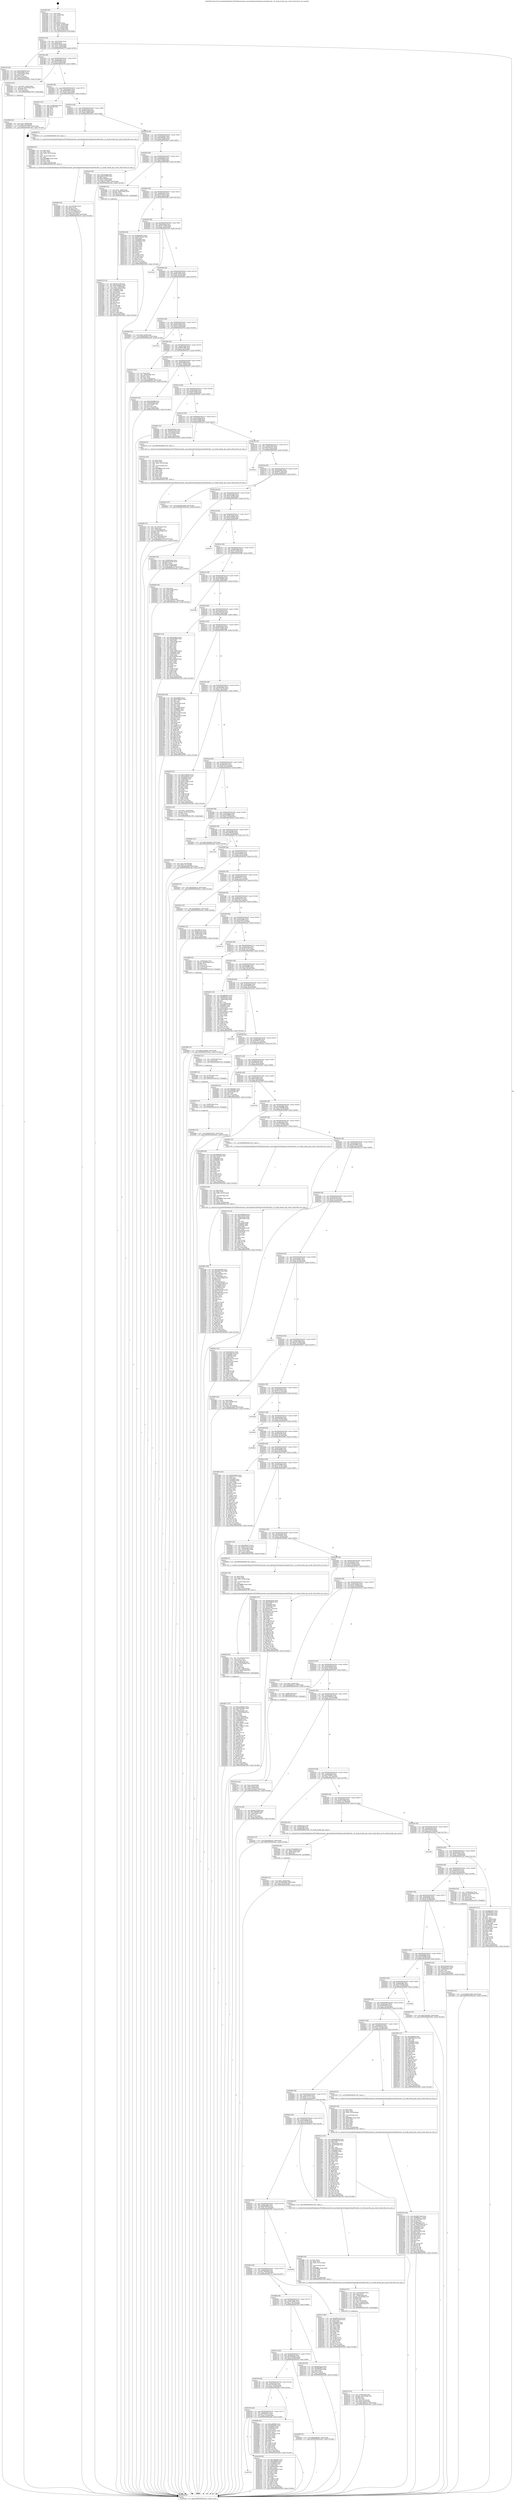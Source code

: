 digraph "0x401f90" {
  label = "0x401f90 (/mnt/c/Users/mathe/Desktop/tcc/POCII/binaries/extr_emscriptentestsfreetypesrcbaseftstroke.c_ft_stroke_border_get_counts_Final-ollvm.out::main(0))"
  labelloc = "t"
  node[shape=record]

  Entry [label="",width=0.3,height=0.3,shape=circle,fillcolor=black,style=filled]
  "0x401fc2" [label="{
     0x401fc2 [32]\l
     | [instrs]\l
     &nbsp;&nbsp;0x401fc2 \<+6\>: mov -0x9c(%rbp),%eax\l
     &nbsp;&nbsp;0x401fc8 \<+2\>: mov %eax,%ecx\l
     &nbsp;&nbsp;0x401fca \<+6\>: sub $0x8524ea0c,%ecx\l
     &nbsp;&nbsp;0x401fd0 \<+6\>: mov %eax,-0xa0(%rbp)\l
     &nbsp;&nbsp;0x401fd6 \<+6\>: mov %ecx,-0xa4(%rbp)\l
     &nbsp;&nbsp;0x401fdc \<+6\>: je 0000000000402778 \<main+0x7e8\>\l
  }"]
  "0x402778" [label="{
     0x402778 [30]\l
     | [instrs]\l
     &nbsp;&nbsp;0x402778 \<+5\>: mov $0x45288c6d,%eax\l
     &nbsp;&nbsp;0x40277d \<+5\>: mov $0x8c4a8ba,%ecx\l
     &nbsp;&nbsp;0x402782 \<+3\>: mov -0x34(%rbp),%edx\l
     &nbsp;&nbsp;0x402785 \<+3\>: cmp $0x2,%edx\l
     &nbsp;&nbsp;0x402788 \<+3\>: cmovne %ecx,%eax\l
     &nbsp;&nbsp;0x40278b \<+6\>: mov %eax,-0x9c(%rbp)\l
     &nbsp;&nbsp;0x402791 \<+5\>: jmp 0000000000403a4e \<main+0x1abe\>\l
  }"]
  "0x401fe2" [label="{
     0x401fe2 [28]\l
     | [instrs]\l
     &nbsp;&nbsp;0x401fe2 \<+5\>: jmp 0000000000401fe7 \<main+0x57\>\l
     &nbsp;&nbsp;0x401fe7 \<+6\>: mov -0xa0(%rbp),%eax\l
     &nbsp;&nbsp;0x401fed \<+5\>: sub $0x86faf893,%eax\l
     &nbsp;&nbsp;0x401ff2 \<+6\>: mov %eax,-0xa8(%rbp)\l
     &nbsp;&nbsp;0x401ff8 \<+6\>: je 00000000004027f4 \<main+0x864\>\l
  }"]
  "0x403a4e" [label="{
     0x403a4e [5]\l
     | [instrs]\l
     &nbsp;&nbsp;0x403a4e \<+5\>: jmp 0000000000401fc2 \<main+0x32\>\l
  }"]
  "0x401f90" [label="{
     0x401f90 [50]\l
     | [instrs]\l
     &nbsp;&nbsp;0x401f90 \<+1\>: push %rbp\l
     &nbsp;&nbsp;0x401f91 \<+3\>: mov %rsp,%rbp\l
     &nbsp;&nbsp;0x401f94 \<+2\>: push %r15\l
     &nbsp;&nbsp;0x401f96 \<+2\>: push %r14\l
     &nbsp;&nbsp;0x401f98 \<+2\>: push %r13\l
     &nbsp;&nbsp;0x401f9a \<+2\>: push %r12\l
     &nbsp;&nbsp;0x401f9c \<+1\>: push %rbx\l
     &nbsp;&nbsp;0x401f9d \<+7\>: sub $0x1d8,%rsp\l
     &nbsp;&nbsp;0x401fa4 \<+7\>: movl $0x0,-0x38(%rbp)\l
     &nbsp;&nbsp;0x401fab \<+3\>: mov %edi,-0x3c(%rbp)\l
     &nbsp;&nbsp;0x401fae \<+4\>: mov %rsi,-0x48(%rbp)\l
     &nbsp;&nbsp;0x401fb2 \<+3\>: mov -0x3c(%rbp),%edi\l
     &nbsp;&nbsp;0x401fb5 \<+3\>: mov %edi,-0x34(%rbp)\l
     &nbsp;&nbsp;0x401fb8 \<+10\>: movl $0x8524ea0c,-0x9c(%rbp)\l
  }"]
  Exit [label="",width=0.3,height=0.3,shape=circle,fillcolor=black,style=filled,peripheries=2]
  "0x4027f4" [label="{
     0x4027f4 [23]\l
     | [instrs]\l
     &nbsp;&nbsp;0x4027f4 \<+7\>: movl $0x1,-0x50(%rbp)\l
     &nbsp;&nbsp;0x4027fb \<+4\>: movslq -0x50(%rbp),%rax\l
     &nbsp;&nbsp;0x4027ff \<+4\>: shl $0x5,%rax\l
     &nbsp;&nbsp;0x402803 \<+3\>: mov %rax,%rdi\l
     &nbsp;&nbsp;0x402806 \<+5\>: call 0000000000401050 \<malloc@plt\>\l
     | [calls]\l
     &nbsp;&nbsp;0x401050 \{1\} (unknown)\l
  }"]
  "0x401ffe" [label="{
     0x401ffe [28]\l
     | [instrs]\l
     &nbsp;&nbsp;0x401ffe \<+5\>: jmp 0000000000402003 \<main+0x73\>\l
     &nbsp;&nbsp;0x402003 \<+6\>: mov -0xa0(%rbp),%eax\l
     &nbsp;&nbsp;0x402009 \<+5\>: sub $0x88cf66c3,%eax\l
     &nbsp;&nbsp;0x40200e \<+6\>: mov %eax,-0xac(%rbp)\l
     &nbsp;&nbsp;0x402014 \<+6\>: je 000000000040381c \<main+0x188c\>\l
  }"]
  "0x4036eb" [label="{
     0x4036eb [15]\l
     | [instrs]\l
     &nbsp;&nbsp;0x4036eb \<+10\>: movl $0x961a55c0,-0x9c(%rbp)\l
     &nbsp;&nbsp;0x4036f5 \<+5\>: jmp 0000000000403a4e \<main+0x1abe\>\l
  }"]
  "0x40381c" [label="{
     0x40381c [21]\l
     | [instrs]\l
     &nbsp;&nbsp;0x40381c \<+3\>: mov -0x38(%rbp),%eax\l
     &nbsp;&nbsp;0x40381f \<+7\>: add $0x1d8,%rsp\l
     &nbsp;&nbsp;0x403826 \<+1\>: pop %rbx\l
     &nbsp;&nbsp;0x403827 \<+2\>: pop %r12\l
     &nbsp;&nbsp;0x403829 \<+2\>: pop %r13\l
     &nbsp;&nbsp;0x40382b \<+2\>: pop %r14\l
     &nbsp;&nbsp;0x40382d \<+2\>: pop %r15\l
     &nbsp;&nbsp;0x40382f \<+1\>: pop %rbp\l
     &nbsp;&nbsp;0x403830 \<+1\>: ret\l
  }"]
  "0x40201a" [label="{
     0x40201a [28]\l
     | [instrs]\l
     &nbsp;&nbsp;0x40201a \<+5\>: jmp 000000000040201f \<main+0x8f\>\l
     &nbsp;&nbsp;0x40201f \<+6\>: mov -0xa0(%rbp),%eax\l
     &nbsp;&nbsp;0x402025 \<+5\>: sub $0x8933a42b,%eax\l
     &nbsp;&nbsp;0x40202a \<+6\>: mov %eax,-0xb0(%rbp)\l
     &nbsp;&nbsp;0x402030 \<+6\>: je 0000000000402f5f \<main+0xfcf\>\l
  }"]
  "0x4036dc" [label="{
     0x4036dc [15]\l
     | [instrs]\l
     &nbsp;&nbsp;0x4036dc \<+7\>: mov -0x88(%rbp),%rax\l
     &nbsp;&nbsp;0x4036e3 \<+3\>: mov %rax,%rdi\l
     &nbsp;&nbsp;0x4036e6 \<+5\>: call 0000000000401030 \<free@plt\>\l
     | [calls]\l
     &nbsp;&nbsp;0x401030 \{1\} (unknown)\l
  }"]
  "0x402f5f" [label="{
     0x402f5f [5]\l
     | [instrs]\l
     &nbsp;&nbsp;0x402f5f \<+5\>: call 0000000000401160 \<next_i\>\l
     | [calls]\l
     &nbsp;&nbsp;0x401160 \{1\} (/mnt/c/Users/mathe/Desktop/tcc/POCII/binaries/extr_emscriptentestsfreetypesrcbaseftstroke.c_ft_stroke_border_get_counts_Final-ollvm.out::next_i)\l
  }"]
  "0x402036" [label="{
     0x402036 [28]\l
     | [instrs]\l
     &nbsp;&nbsp;0x402036 \<+5\>: jmp 000000000040203b \<main+0xab\>\l
     &nbsp;&nbsp;0x40203b \<+6\>: mov -0xa0(%rbp),%eax\l
     &nbsp;&nbsp;0x402041 \<+5\>: sub $0x8a898ed1,%eax\l
     &nbsp;&nbsp;0x402046 \<+6\>: mov %eax,-0xb4(%rbp)\l
     &nbsp;&nbsp;0x40204c \<+6\>: je 0000000000402eee \<main+0xf5e\>\l
  }"]
  "0x4036d0" [label="{
     0x4036d0 [12]\l
     | [instrs]\l
     &nbsp;&nbsp;0x4036d0 \<+4\>: mov -0x78(%rbp),%rax\l
     &nbsp;&nbsp;0x4036d4 \<+3\>: mov %rax,%rdi\l
     &nbsp;&nbsp;0x4036d7 \<+5\>: call 0000000000401030 \<free@plt\>\l
     | [calls]\l
     &nbsp;&nbsp;0x401030 \{1\} (unknown)\l
  }"]
  "0x402eee" [label="{
     0x402eee [34]\l
     | [instrs]\l
     &nbsp;&nbsp;0x402eee \<+3\>: mov -0x5c(%rbp),%eax\l
     &nbsp;&nbsp;0x402ef1 \<+5\>: add $0x8c553986,%eax\l
     &nbsp;&nbsp;0x402ef6 \<+3\>: add $0x1,%eax\l
     &nbsp;&nbsp;0x402ef9 \<+5\>: sub $0x8c553986,%eax\l
     &nbsp;&nbsp;0x402efe \<+3\>: mov %eax,-0x5c(%rbp)\l
     &nbsp;&nbsp;0x402f01 \<+10\>: movl $0x3c727987,-0x9c(%rbp)\l
     &nbsp;&nbsp;0x402f0b \<+5\>: jmp 0000000000403a4e \<main+0x1abe\>\l
  }"]
  "0x402052" [label="{
     0x402052 [28]\l
     | [instrs]\l
     &nbsp;&nbsp;0x402052 \<+5\>: jmp 0000000000402057 \<main+0xc7\>\l
     &nbsp;&nbsp;0x402057 \<+6\>: mov -0xa0(%rbp),%eax\l
     &nbsp;&nbsp;0x40205d \<+5\>: sub $0x90bf4f0e,%eax\l
     &nbsp;&nbsp;0x402062 \<+6\>: mov %eax,-0xb8(%rbp)\l
     &nbsp;&nbsp;0x402068 \<+6\>: je 0000000000403066 \<main+0x10d6\>\l
  }"]
  "0x40368d" [label="{
     0x40368d [15]\l
     | [instrs]\l
     &nbsp;&nbsp;0x40368d \<+10\>: movl $0xb12a0684,-0x9c(%rbp)\l
     &nbsp;&nbsp;0x403697 \<+5\>: jmp 0000000000403a4e \<main+0x1abe\>\l
  }"]
  "0x403066" [label="{
     0x403066 [23]\l
     | [instrs]\l
     &nbsp;&nbsp;0x403066 \<+7\>: movl $0x1,-0x80(%rbp)\l
     &nbsp;&nbsp;0x40306d \<+4\>: movslq -0x80(%rbp),%rax\l
     &nbsp;&nbsp;0x403071 \<+4\>: shl $0x3,%rax\l
     &nbsp;&nbsp;0x403075 \<+3\>: mov %rax,%rdi\l
     &nbsp;&nbsp;0x403078 \<+5\>: call 0000000000401050 \<malloc@plt\>\l
     | [calls]\l
     &nbsp;&nbsp;0x401050 \{1\} (unknown)\l
  }"]
  "0x40206e" [label="{
     0x40206e [28]\l
     | [instrs]\l
     &nbsp;&nbsp;0x40206e \<+5\>: jmp 0000000000402073 \<main+0xe3\>\l
     &nbsp;&nbsp;0x402073 \<+6\>: mov -0xa0(%rbp),%eax\l
     &nbsp;&nbsp;0x402079 \<+5\>: sub $0x93f0ae32,%eax\l
     &nbsp;&nbsp;0x40207e \<+6\>: mov %eax,-0xbc(%rbp)\l
     &nbsp;&nbsp;0x402084 \<+6\>: je 00000000004030fe \<main+0x116e\>\l
  }"]
  "0x403604" [label="{
     0x403604 [15]\l
     | [instrs]\l
     &nbsp;&nbsp;0x403604 \<+10\>: movl $0x9f4c7d89,-0x9c(%rbp)\l
     &nbsp;&nbsp;0x40360e \<+5\>: jmp 0000000000403a4e \<main+0x1abe\>\l
  }"]
  "0x4030fe" [label="{
     0x4030fe [86]\l
     | [instrs]\l
     &nbsp;&nbsp;0x4030fe \<+5\>: mov $0x6f6ed903,%eax\l
     &nbsp;&nbsp;0x403103 \<+5\>: mov $0x4b740aa6,%ecx\l
     &nbsp;&nbsp;0x403108 \<+2\>: xor %edx,%edx\l
     &nbsp;&nbsp;0x40310a \<+7\>: mov 0x406060,%esi\l
     &nbsp;&nbsp;0x403111 \<+7\>: mov 0x406064,%edi\l
     &nbsp;&nbsp;0x403118 \<+3\>: sub $0x1,%edx\l
     &nbsp;&nbsp;0x40311b \<+3\>: mov %esi,%r8d\l
     &nbsp;&nbsp;0x40311e \<+3\>: add %edx,%r8d\l
     &nbsp;&nbsp;0x403121 \<+4\>: imul %r8d,%esi\l
     &nbsp;&nbsp;0x403125 \<+3\>: and $0x1,%esi\l
     &nbsp;&nbsp;0x403128 \<+3\>: cmp $0x0,%esi\l
     &nbsp;&nbsp;0x40312b \<+4\>: sete %r9b\l
     &nbsp;&nbsp;0x40312f \<+3\>: cmp $0xa,%edi\l
     &nbsp;&nbsp;0x403132 \<+4\>: setl %r10b\l
     &nbsp;&nbsp;0x403136 \<+3\>: mov %r9b,%r11b\l
     &nbsp;&nbsp;0x403139 \<+3\>: and %r10b,%r11b\l
     &nbsp;&nbsp;0x40313c \<+3\>: xor %r10b,%r9b\l
     &nbsp;&nbsp;0x40313f \<+3\>: or %r9b,%r11b\l
     &nbsp;&nbsp;0x403142 \<+4\>: test $0x1,%r11b\l
     &nbsp;&nbsp;0x403146 \<+3\>: cmovne %ecx,%eax\l
     &nbsp;&nbsp;0x403149 \<+6\>: mov %eax,-0x9c(%rbp)\l
     &nbsp;&nbsp;0x40314f \<+5\>: jmp 0000000000403a4e \<main+0x1abe\>\l
  }"]
  "0x40208a" [label="{
     0x40208a [28]\l
     | [instrs]\l
     &nbsp;&nbsp;0x40208a \<+5\>: jmp 000000000040208f \<main+0xff\>\l
     &nbsp;&nbsp;0x40208f \<+6\>: mov -0xa0(%rbp),%eax\l
     &nbsp;&nbsp;0x402095 \<+5\>: sub $0x94718449,%eax\l
     &nbsp;&nbsp;0x40209a \<+6\>: mov %eax,-0xc0(%rbp)\l
     &nbsp;&nbsp;0x4020a0 \<+6\>: je 0000000000403a3f \<main+0x1aaf\>\l
  }"]
  "0x40346c" [label="{
     0x40346c [31]\l
     | [instrs]\l
     &nbsp;&nbsp;0x40346c \<+10\>: movl $0x0,-0x94(%rbp)\l
     &nbsp;&nbsp;0x403476 \<+10\>: movl $0x3be82f60,-0x9c(%rbp)\l
     &nbsp;&nbsp;0x403480 \<+6\>: mov %eax,-0x1ec(%rbp)\l
     &nbsp;&nbsp;0x403486 \<+5\>: jmp 0000000000403a4e \<main+0x1abe\>\l
  }"]
  "0x403a3f" [label="{
     0x403a3f\l
  }", style=dashed]
  "0x4020a6" [label="{
     0x4020a6 [28]\l
     | [instrs]\l
     &nbsp;&nbsp;0x4020a6 \<+5\>: jmp 00000000004020ab \<main+0x11b\>\l
     &nbsp;&nbsp;0x4020ab \<+6\>: mov -0xa0(%rbp),%eax\l
     &nbsp;&nbsp;0x4020b1 \<+5\>: sub $0x961a55c0,%eax\l
     &nbsp;&nbsp;0x4020b6 \<+6\>: mov %eax,-0xc4(%rbp)\l
     &nbsp;&nbsp;0x4020bc \<+6\>: je 0000000000403806 \<main+0x1876\>\l
  }"]
  "0x40344f" [label="{
     0x40344f [29]\l
     | [instrs]\l
     &nbsp;&nbsp;0x40344f \<+10\>: movabs $0x4040b6,%rdi\l
     &nbsp;&nbsp;0x403459 \<+6\>: mov %eax,-0x90(%rbp)\l
     &nbsp;&nbsp;0x40345f \<+6\>: mov -0x90(%rbp),%esi\l
     &nbsp;&nbsp;0x403465 \<+2\>: mov $0x0,%al\l
     &nbsp;&nbsp;0x403467 \<+5\>: call 0000000000401040 \<printf@plt\>\l
     | [calls]\l
     &nbsp;&nbsp;0x401040 \{1\} (unknown)\l
  }"]
  "0x403806" [label="{
     0x403806 [22]\l
     | [instrs]\l
     &nbsp;&nbsp;0x403806 \<+7\>: movl $0x0,-0x38(%rbp)\l
     &nbsp;&nbsp;0x40380d \<+10\>: movl $0x88cf66c3,-0x9c(%rbp)\l
     &nbsp;&nbsp;0x403817 \<+5\>: jmp 0000000000403a4e \<main+0x1abe\>\l
  }"]
  "0x4020c2" [label="{
     0x4020c2 [28]\l
     | [instrs]\l
     &nbsp;&nbsp;0x4020c2 \<+5\>: jmp 00000000004020c7 \<main+0x137\>\l
     &nbsp;&nbsp;0x4020c7 \<+6\>: mov -0xa0(%rbp),%eax\l
     &nbsp;&nbsp;0x4020cd \<+5\>: sub $0x9ad1cd05,%eax\l
     &nbsp;&nbsp;0x4020d2 \<+6\>: mov %eax,-0xc8(%rbp)\l
     &nbsp;&nbsp;0x4020d8 \<+6\>: je 000000000040379c \<main+0x180c\>\l
  }"]
  "0x403276" [label="{
     0x403276 [120]\l
     | [instrs]\l
     &nbsp;&nbsp;0x403276 \<+5\>: mov $0x269174cb,%ecx\l
     &nbsp;&nbsp;0x40327b \<+5\>: mov $0xf66b0171,%edx\l
     &nbsp;&nbsp;0x403280 \<+6\>: mov -0x1e8(%rbp),%esi\l
     &nbsp;&nbsp;0x403286 \<+3\>: imul %eax,%esi\l
     &nbsp;&nbsp;0x403289 \<+3\>: movslq %esi,%r8\l
     &nbsp;&nbsp;0x40328c \<+7\>: mov -0x88(%rbp),%r9\l
     &nbsp;&nbsp;0x403293 \<+7\>: movslq -0x8c(%rbp),%r10\l
     &nbsp;&nbsp;0x40329a \<+4\>: mov %r8,(%r9,%r10,8)\l
     &nbsp;&nbsp;0x40329e \<+7\>: mov 0x406060,%eax\l
     &nbsp;&nbsp;0x4032a5 \<+7\>: mov 0x406064,%esi\l
     &nbsp;&nbsp;0x4032ac \<+2\>: mov %eax,%edi\l
     &nbsp;&nbsp;0x4032ae \<+6\>: sub $0xa0c0ecb6,%edi\l
     &nbsp;&nbsp;0x4032b4 \<+3\>: sub $0x1,%edi\l
     &nbsp;&nbsp;0x4032b7 \<+6\>: add $0xa0c0ecb6,%edi\l
     &nbsp;&nbsp;0x4032bd \<+3\>: imul %edi,%eax\l
     &nbsp;&nbsp;0x4032c0 \<+3\>: and $0x1,%eax\l
     &nbsp;&nbsp;0x4032c3 \<+3\>: cmp $0x0,%eax\l
     &nbsp;&nbsp;0x4032c6 \<+4\>: sete %r11b\l
     &nbsp;&nbsp;0x4032ca \<+3\>: cmp $0xa,%esi\l
     &nbsp;&nbsp;0x4032cd \<+3\>: setl %bl\l
     &nbsp;&nbsp;0x4032d0 \<+3\>: mov %r11b,%r14b\l
     &nbsp;&nbsp;0x4032d3 \<+3\>: and %bl,%r14b\l
     &nbsp;&nbsp;0x4032d6 \<+3\>: xor %bl,%r11b\l
     &nbsp;&nbsp;0x4032d9 \<+3\>: or %r11b,%r14b\l
     &nbsp;&nbsp;0x4032dc \<+4\>: test $0x1,%r14b\l
     &nbsp;&nbsp;0x4032e0 \<+3\>: cmovne %edx,%ecx\l
     &nbsp;&nbsp;0x4032e3 \<+6\>: mov %ecx,-0x9c(%rbp)\l
     &nbsp;&nbsp;0x4032e9 \<+5\>: jmp 0000000000403a4e \<main+0x1abe\>\l
  }"]
  "0x40379c" [label="{
     0x40379c\l
  }", style=dashed]
  "0x4020de" [label="{
     0x4020de [28]\l
     | [instrs]\l
     &nbsp;&nbsp;0x4020de \<+5\>: jmp 00000000004020e3 \<main+0x153\>\l
     &nbsp;&nbsp;0x4020e3 \<+6\>: mov -0xa0(%rbp),%eax\l
     &nbsp;&nbsp;0x4020e9 \<+5\>: sub $0x9f4c7d89,%eax\l
     &nbsp;&nbsp;0x4020ee \<+6\>: mov %eax,-0xcc(%rbp)\l
     &nbsp;&nbsp;0x4020f4 \<+6\>: je 0000000000403613 \<main+0x1683\>\l
  }"]
  "0x403242" [label="{
     0x403242 [52]\l
     | [instrs]\l
     &nbsp;&nbsp;0x403242 \<+2\>: xor %ecx,%ecx\l
     &nbsp;&nbsp;0x403244 \<+5\>: mov $0x2,%edx\l
     &nbsp;&nbsp;0x403249 \<+6\>: mov %edx,-0x1e4(%rbp)\l
     &nbsp;&nbsp;0x40324f \<+1\>: cltd\l
     &nbsp;&nbsp;0x403250 \<+6\>: mov -0x1e4(%rbp),%esi\l
     &nbsp;&nbsp;0x403256 \<+2\>: idiv %esi\l
     &nbsp;&nbsp;0x403258 \<+6\>: imul $0xfffffffe,%edx,%edx\l
     &nbsp;&nbsp;0x40325e \<+2\>: mov %ecx,%edi\l
     &nbsp;&nbsp;0x403260 \<+2\>: sub %edx,%edi\l
     &nbsp;&nbsp;0x403262 \<+2\>: mov %ecx,%edx\l
     &nbsp;&nbsp;0x403264 \<+3\>: sub $0x1,%edx\l
     &nbsp;&nbsp;0x403267 \<+2\>: add %edx,%edi\l
     &nbsp;&nbsp;0x403269 \<+2\>: sub %edi,%ecx\l
     &nbsp;&nbsp;0x40326b \<+6\>: mov %ecx,-0x1e8(%rbp)\l
     &nbsp;&nbsp;0x403271 \<+5\>: call 0000000000401160 \<next_i\>\l
     | [calls]\l
     &nbsp;&nbsp;0x401160 \{1\} (/mnt/c/Users/mathe/Desktop/tcc/POCII/binaries/extr_emscriptentestsfreetypesrcbaseftstroke.c_ft_stroke_border_get_counts_Final-ollvm.out::next_i)\l
  }"]
  "0x403613" [label="{
     0x403613 [34]\l
     | [instrs]\l
     &nbsp;&nbsp;0x403613 \<+2\>: xor %eax,%eax\l
     &nbsp;&nbsp;0x403615 \<+6\>: mov -0x94(%rbp),%ecx\l
     &nbsp;&nbsp;0x40361b \<+3\>: sub $0x1,%eax\l
     &nbsp;&nbsp;0x40361e \<+2\>: sub %eax,%ecx\l
     &nbsp;&nbsp;0x403620 \<+6\>: mov %ecx,-0x94(%rbp)\l
     &nbsp;&nbsp;0x403626 \<+10\>: movl $0x3be82f60,-0x9c(%rbp)\l
     &nbsp;&nbsp;0x403630 \<+5\>: jmp 0000000000403a4e \<main+0x1abe\>\l
  }"]
  "0x4020fa" [label="{
     0x4020fa [28]\l
     | [instrs]\l
     &nbsp;&nbsp;0x4020fa \<+5\>: jmp 00000000004020ff \<main+0x16f\>\l
     &nbsp;&nbsp;0x4020ff \<+6\>: mov -0xa0(%rbp),%eax\l
     &nbsp;&nbsp;0x402105 \<+5\>: sub $0xa725f430,%eax\l
     &nbsp;&nbsp;0x40210a \<+6\>: mov %eax,-0xd0(%rbp)\l
     &nbsp;&nbsp;0x402110 \<+6\>: je 0000000000402a87 \<main+0xaf7\>\l
  }"]
  "0x40307d" [label="{
     0x40307d [114]\l
     | [instrs]\l
     &nbsp;&nbsp;0x40307d \<+5\>: mov $0x2d1fac58,%ecx\l
     &nbsp;&nbsp;0x403082 \<+5\>: mov $0xedea9de8,%edx\l
     &nbsp;&nbsp;0x403087 \<+7\>: mov %rax,-0x88(%rbp)\l
     &nbsp;&nbsp;0x40308e \<+10\>: movl $0x0,-0x8c(%rbp)\l
     &nbsp;&nbsp;0x403098 \<+7\>: mov 0x406060,%esi\l
     &nbsp;&nbsp;0x40309f \<+8\>: mov 0x406064,%r8d\l
     &nbsp;&nbsp;0x4030a7 \<+3\>: mov %esi,%r9d\l
     &nbsp;&nbsp;0x4030aa \<+7\>: sub $0x16871fc2,%r9d\l
     &nbsp;&nbsp;0x4030b1 \<+4\>: sub $0x1,%r9d\l
     &nbsp;&nbsp;0x4030b5 \<+7\>: add $0x16871fc2,%r9d\l
     &nbsp;&nbsp;0x4030bc \<+4\>: imul %r9d,%esi\l
     &nbsp;&nbsp;0x4030c0 \<+3\>: and $0x1,%esi\l
     &nbsp;&nbsp;0x4030c3 \<+3\>: cmp $0x0,%esi\l
     &nbsp;&nbsp;0x4030c6 \<+4\>: sete %r10b\l
     &nbsp;&nbsp;0x4030ca \<+4\>: cmp $0xa,%r8d\l
     &nbsp;&nbsp;0x4030ce \<+4\>: setl %r11b\l
     &nbsp;&nbsp;0x4030d2 \<+3\>: mov %r10b,%bl\l
     &nbsp;&nbsp;0x4030d5 \<+3\>: and %r11b,%bl\l
     &nbsp;&nbsp;0x4030d8 \<+3\>: xor %r11b,%r10b\l
     &nbsp;&nbsp;0x4030db \<+3\>: or %r10b,%bl\l
     &nbsp;&nbsp;0x4030de \<+3\>: test $0x1,%bl\l
     &nbsp;&nbsp;0x4030e1 \<+3\>: cmovne %edx,%ecx\l
     &nbsp;&nbsp;0x4030e4 \<+6\>: mov %ecx,-0x9c(%rbp)\l
     &nbsp;&nbsp;0x4030ea \<+5\>: jmp 0000000000403a4e \<main+0x1abe\>\l
  }"]
  "0x402a87" [label="{
     0x402a87 [30]\l
     | [instrs]\l
     &nbsp;&nbsp;0x402a87 \<+5\>: mov $0x6a4b5df8,%eax\l
     &nbsp;&nbsp;0x402a8c \<+5\>: mov $0xabea4b9f,%ecx\l
     &nbsp;&nbsp;0x402a91 \<+3\>: mov -0x2c(%rbp),%dl\l
     &nbsp;&nbsp;0x402a94 \<+3\>: test $0x1,%dl\l
     &nbsp;&nbsp;0x402a97 \<+3\>: cmovne %ecx,%eax\l
     &nbsp;&nbsp;0x402a9a \<+6\>: mov %eax,-0x9c(%rbp)\l
     &nbsp;&nbsp;0x402aa0 \<+5\>: jmp 0000000000403a4e \<main+0x1abe\>\l
  }"]
  "0x402116" [label="{
     0x402116 [28]\l
     | [instrs]\l
     &nbsp;&nbsp;0x402116 \<+5\>: jmp 000000000040211b \<main+0x18b\>\l
     &nbsp;&nbsp;0x40211b \<+6\>: mov -0xa0(%rbp),%eax\l
     &nbsp;&nbsp;0x402121 \<+5\>: sub $0xa8cae0f9,%eax\l
     &nbsp;&nbsp;0x402126 \<+6\>: mov %eax,-0xd4(%rbp)\l
     &nbsp;&nbsp;0x40212c \<+6\>: je 0000000000402f41 \<main+0xfb1\>\l
  }"]
  "0x402f90" [label="{
     0x402f90 [39]\l
     | [instrs]\l
     &nbsp;&nbsp;0x402f90 \<+6\>: mov -0x1e0(%rbp),%ecx\l
     &nbsp;&nbsp;0x402f96 \<+3\>: imul %eax,%ecx\l
     &nbsp;&nbsp;0x402f99 \<+3\>: movslq %ecx,%rdi\l
     &nbsp;&nbsp;0x402f9c \<+4\>: mov -0x78(%rbp),%r8\l
     &nbsp;&nbsp;0x402fa0 \<+4\>: movslq -0x7c(%rbp),%r9\l
     &nbsp;&nbsp;0x402fa4 \<+4\>: mov %rdi,(%r8,%r9,8)\l
     &nbsp;&nbsp;0x402fa8 \<+10\>: movl $0x2261449d,-0x9c(%rbp)\l
     &nbsp;&nbsp;0x402fb2 \<+5\>: jmp 0000000000403a4e \<main+0x1abe\>\l
  }"]
  "0x402f41" [label="{
     0x402f41 [30]\l
     | [instrs]\l
     &nbsp;&nbsp;0x402f41 \<+5\>: mov $0x3cb080a2,%eax\l
     &nbsp;&nbsp;0x402f46 \<+5\>: mov $0x8933a42b,%ecx\l
     &nbsp;&nbsp;0x402f4b \<+3\>: mov -0x7c(%rbp),%edx\l
     &nbsp;&nbsp;0x402f4e \<+3\>: cmp -0x70(%rbp),%edx\l
     &nbsp;&nbsp;0x402f51 \<+3\>: cmovl %ecx,%eax\l
     &nbsp;&nbsp;0x402f54 \<+6\>: mov %eax,-0x9c(%rbp)\l
     &nbsp;&nbsp;0x402f5a \<+5\>: jmp 0000000000403a4e \<main+0x1abe\>\l
  }"]
  "0x402132" [label="{
     0x402132 [28]\l
     | [instrs]\l
     &nbsp;&nbsp;0x402132 \<+5\>: jmp 0000000000402137 \<main+0x1a7\>\l
     &nbsp;&nbsp;0x402137 \<+6\>: mov -0xa0(%rbp),%eax\l
     &nbsp;&nbsp;0x40213d \<+5\>: sub $0xabea4b9f,%eax\l
     &nbsp;&nbsp;0x402142 \<+6\>: mov %eax,-0xd8(%rbp)\l
     &nbsp;&nbsp;0x402148 \<+6\>: je 0000000000402aa5 \<main+0xb15\>\l
  }"]
  "0x402f64" [label="{
     0x402f64 [44]\l
     | [instrs]\l
     &nbsp;&nbsp;0x402f64 \<+2\>: xor %ecx,%ecx\l
     &nbsp;&nbsp;0x402f66 \<+5\>: mov $0x2,%edx\l
     &nbsp;&nbsp;0x402f6b \<+6\>: mov %edx,-0x1dc(%rbp)\l
     &nbsp;&nbsp;0x402f71 \<+1\>: cltd\l
     &nbsp;&nbsp;0x402f72 \<+6\>: mov -0x1dc(%rbp),%esi\l
     &nbsp;&nbsp;0x402f78 \<+2\>: idiv %esi\l
     &nbsp;&nbsp;0x402f7a \<+6\>: imul $0xfffffffe,%edx,%edx\l
     &nbsp;&nbsp;0x402f80 \<+3\>: sub $0x1,%ecx\l
     &nbsp;&nbsp;0x402f83 \<+2\>: sub %ecx,%edx\l
     &nbsp;&nbsp;0x402f85 \<+6\>: mov %edx,-0x1e0(%rbp)\l
     &nbsp;&nbsp;0x402f8b \<+5\>: call 0000000000401160 \<next_i\>\l
     | [calls]\l
     &nbsp;&nbsp;0x401160 \{1\} (/mnt/c/Users/mathe/Desktop/tcc/POCII/binaries/extr_emscriptentestsfreetypesrcbaseftstroke.c_ft_stroke_border_get_counts_Final-ollvm.out::next_i)\l
  }"]
  "0x402aa5" [label="{
     0x402aa5 [5]\l
     | [instrs]\l
     &nbsp;&nbsp;0x402aa5 \<+5\>: call 0000000000401160 \<next_i\>\l
     | [calls]\l
     &nbsp;&nbsp;0x401160 \{1\} (/mnt/c/Users/mathe/Desktop/tcc/POCII/binaries/extr_emscriptentestsfreetypesrcbaseftstroke.c_ft_stroke_border_get_counts_Final-ollvm.out::next_i)\l
  }"]
  "0x40214e" [label="{
     0x40214e [28]\l
     | [instrs]\l
     &nbsp;&nbsp;0x40214e \<+5\>: jmp 0000000000402153 \<main+0x1c3\>\l
     &nbsp;&nbsp;0x402153 \<+6\>: mov -0xa0(%rbp),%eax\l
     &nbsp;&nbsp;0x402159 \<+5\>: sub $0xacfa5e31,%eax\l
     &nbsp;&nbsp;0x40215e \<+6\>: mov %eax,-0xdc(%rbp)\l
     &nbsp;&nbsp;0x402164 \<+6\>: je 00000000004038cb \<main+0x193b\>\l
  }"]
  "0x402f27" [label="{
     0x402f27 [26]\l
     | [instrs]\l
     &nbsp;&nbsp;0x402f27 \<+4\>: mov %rax,-0x78(%rbp)\l
     &nbsp;&nbsp;0x402f2b \<+7\>: movl $0x0,-0x7c(%rbp)\l
     &nbsp;&nbsp;0x402f32 \<+10\>: movl $0xa8cae0f9,-0x9c(%rbp)\l
     &nbsp;&nbsp;0x402f3c \<+5\>: jmp 0000000000403a4e \<main+0x1abe\>\l
  }"]
  "0x4038cb" [label="{
     0x4038cb\l
  }", style=dashed]
  "0x40216a" [label="{
     0x40216a [28]\l
     | [instrs]\l
     &nbsp;&nbsp;0x40216a \<+5\>: jmp 000000000040216f \<main+0x1df\>\l
     &nbsp;&nbsp;0x40216f \<+6\>: mov -0xa0(%rbp),%eax\l
     &nbsp;&nbsp;0x402175 \<+5\>: sub $0xb0817aad,%eax\l
     &nbsp;&nbsp;0x40217a \<+6\>: mov %eax,-0xe0(%rbp)\l
     &nbsp;&nbsp;0x402180 \<+6\>: je 0000000000402eac \<main+0xf1c\>\l
  }"]
  "0x402df2" [label="{
     0x402df2 [186]\l
     | [instrs]\l
     &nbsp;&nbsp;0x402df2 \<+5\>: mov $0x559938fe,%ecx\l
     &nbsp;&nbsp;0x402df7 \<+5\>: mov $0xb0817aad,%edx\l
     &nbsp;&nbsp;0x402dfc \<+3\>: mov $0x1,%dil\l
     &nbsp;&nbsp;0x402dff \<+6\>: mov -0x1d8(%rbp),%esi\l
     &nbsp;&nbsp;0x402e05 \<+3\>: imul %eax,%esi\l
     &nbsp;&nbsp;0x402e08 \<+4\>: mov -0x58(%rbp),%r8\l
     &nbsp;&nbsp;0x402e0c \<+4\>: movslq -0x5c(%rbp),%r9\l
     &nbsp;&nbsp;0x402e10 \<+4\>: shl $0x5,%r9\l
     &nbsp;&nbsp;0x402e14 \<+3\>: add %r9,%r8\l
     &nbsp;&nbsp;0x402e17 \<+4\>: mov 0x18(%r8),%r8\l
     &nbsp;&nbsp;0x402e1b \<+4\>: movslq -0x6c(%rbp),%r9\l
     &nbsp;&nbsp;0x402e1f \<+4\>: mov %esi,(%r8,%r9,4)\l
     &nbsp;&nbsp;0x402e23 \<+7\>: mov 0x406060,%eax\l
     &nbsp;&nbsp;0x402e2a \<+7\>: mov 0x406064,%esi\l
     &nbsp;&nbsp;0x402e31 \<+3\>: mov %eax,%r10d\l
     &nbsp;&nbsp;0x402e34 \<+7\>: add $0x50b9742f,%r10d\l
     &nbsp;&nbsp;0x402e3b \<+4\>: sub $0x1,%r10d\l
     &nbsp;&nbsp;0x402e3f \<+7\>: sub $0x50b9742f,%r10d\l
     &nbsp;&nbsp;0x402e46 \<+4\>: imul %r10d,%eax\l
     &nbsp;&nbsp;0x402e4a \<+3\>: and $0x1,%eax\l
     &nbsp;&nbsp;0x402e4d \<+3\>: cmp $0x0,%eax\l
     &nbsp;&nbsp;0x402e50 \<+4\>: sete %r11b\l
     &nbsp;&nbsp;0x402e54 \<+3\>: cmp $0xa,%esi\l
     &nbsp;&nbsp;0x402e57 \<+3\>: setl %bl\l
     &nbsp;&nbsp;0x402e5a \<+3\>: mov %r11b,%r14b\l
     &nbsp;&nbsp;0x402e5d \<+4\>: xor $0xff,%r14b\l
     &nbsp;&nbsp;0x402e61 \<+3\>: mov %bl,%r15b\l
     &nbsp;&nbsp;0x402e64 \<+4\>: xor $0xff,%r15b\l
     &nbsp;&nbsp;0x402e68 \<+4\>: xor $0x0,%dil\l
     &nbsp;&nbsp;0x402e6c \<+3\>: mov %r14b,%r12b\l
     &nbsp;&nbsp;0x402e6f \<+4\>: and $0x0,%r12b\l
     &nbsp;&nbsp;0x402e73 \<+3\>: and %dil,%r11b\l
     &nbsp;&nbsp;0x402e76 \<+3\>: mov %r15b,%r13b\l
     &nbsp;&nbsp;0x402e79 \<+4\>: and $0x0,%r13b\l
     &nbsp;&nbsp;0x402e7d \<+3\>: and %dil,%bl\l
     &nbsp;&nbsp;0x402e80 \<+3\>: or %r11b,%r12b\l
     &nbsp;&nbsp;0x402e83 \<+3\>: or %bl,%r13b\l
     &nbsp;&nbsp;0x402e86 \<+3\>: xor %r13b,%r12b\l
     &nbsp;&nbsp;0x402e89 \<+3\>: or %r15b,%r14b\l
     &nbsp;&nbsp;0x402e8c \<+4\>: xor $0xff,%r14b\l
     &nbsp;&nbsp;0x402e90 \<+4\>: or $0x0,%dil\l
     &nbsp;&nbsp;0x402e94 \<+3\>: and %dil,%r14b\l
     &nbsp;&nbsp;0x402e97 \<+3\>: or %r14b,%r12b\l
     &nbsp;&nbsp;0x402e9a \<+4\>: test $0x1,%r12b\l
     &nbsp;&nbsp;0x402e9e \<+3\>: cmovne %edx,%ecx\l
     &nbsp;&nbsp;0x402ea1 \<+6\>: mov %ecx,-0x9c(%rbp)\l
     &nbsp;&nbsp;0x402ea7 \<+5\>: jmp 0000000000403a4e \<main+0x1abe\>\l
  }"]
  "0x402eac" [label="{
     0x402eac [15]\l
     | [instrs]\l
     &nbsp;&nbsp;0x402eac \<+10\>: movl $0xc967a948,-0x9c(%rbp)\l
     &nbsp;&nbsp;0x402eb6 \<+5\>: jmp 0000000000403a4e \<main+0x1abe\>\l
  }"]
  "0x402186" [label="{
     0x402186 [28]\l
     | [instrs]\l
     &nbsp;&nbsp;0x402186 \<+5\>: jmp 000000000040218b \<main+0x1fb\>\l
     &nbsp;&nbsp;0x40218b \<+6\>: mov -0xa0(%rbp),%eax\l
     &nbsp;&nbsp;0x402191 \<+5\>: sub $0xb12a0684,%eax\l
     &nbsp;&nbsp;0x402196 \<+6\>: mov %eax,-0xe4(%rbp)\l
     &nbsp;&nbsp;0x40219c \<+6\>: je 000000000040369c \<main+0x170c\>\l
  }"]
  "0x402dc6" [label="{
     0x402dc6 [44]\l
     | [instrs]\l
     &nbsp;&nbsp;0x402dc6 \<+2\>: xor %ecx,%ecx\l
     &nbsp;&nbsp;0x402dc8 \<+5\>: mov $0x2,%edx\l
     &nbsp;&nbsp;0x402dcd \<+6\>: mov %edx,-0x1d4(%rbp)\l
     &nbsp;&nbsp;0x402dd3 \<+1\>: cltd\l
     &nbsp;&nbsp;0x402dd4 \<+6\>: mov -0x1d4(%rbp),%esi\l
     &nbsp;&nbsp;0x402dda \<+2\>: idiv %esi\l
     &nbsp;&nbsp;0x402ddc \<+6\>: imul $0xfffffffe,%edx,%edx\l
     &nbsp;&nbsp;0x402de2 \<+3\>: sub $0x1,%ecx\l
     &nbsp;&nbsp;0x402de5 \<+2\>: sub %ecx,%edx\l
     &nbsp;&nbsp;0x402de7 \<+6\>: mov %edx,-0x1d8(%rbp)\l
     &nbsp;&nbsp;0x402ded \<+5\>: call 0000000000401160 \<next_i\>\l
     | [calls]\l
     &nbsp;&nbsp;0x401160 \{1\} (/mnt/c/Users/mathe/Desktop/tcc/POCII/binaries/extr_emscriptentestsfreetypesrcbaseftstroke.c_ft_stroke_border_get_counts_Final-ollvm.out::next_i)\l
  }"]
  "0x40369c" [label="{
     0x40369c [40]\l
     | [instrs]\l
     &nbsp;&nbsp;0x40369c \<+6\>: mov -0x98(%rbp),%eax\l
     &nbsp;&nbsp;0x4036a2 \<+5\>: add $0xe2cc8a4e,%eax\l
     &nbsp;&nbsp;0x4036a7 \<+3\>: add $0x1,%eax\l
     &nbsp;&nbsp;0x4036aa \<+5\>: sub $0xe2cc8a4e,%eax\l
     &nbsp;&nbsp;0x4036af \<+6\>: mov %eax,-0x98(%rbp)\l
     &nbsp;&nbsp;0x4036b5 \<+10\>: movl $0xf8ae611e,-0x9c(%rbp)\l
     &nbsp;&nbsp;0x4036bf \<+5\>: jmp 0000000000403a4e \<main+0x1abe\>\l
  }"]
  "0x4021a2" [label="{
     0x4021a2 [28]\l
     | [instrs]\l
     &nbsp;&nbsp;0x4021a2 \<+5\>: jmp 00000000004021a7 \<main+0x217\>\l
     &nbsp;&nbsp;0x4021a7 \<+6\>: mov -0xa0(%rbp),%eax\l
     &nbsp;&nbsp;0x4021ad \<+5\>: sub $0xb2aed058,%eax\l
     &nbsp;&nbsp;0x4021b2 \<+6\>: mov %eax,-0xe8(%rbp)\l
     &nbsp;&nbsp;0x4021b8 \<+6\>: je 00000000004037f7 \<main+0x1867\>\l
  }"]
  "0x40276e" [label="{
     0x40276e\l
  }", style=dashed]
  "0x4037f7" [label="{
     0x4037f7\l
  }", style=dashed]
  "0x4021be" [label="{
     0x4021be [28]\l
     | [instrs]\l
     &nbsp;&nbsp;0x4021be \<+5\>: jmp 00000000004021c3 \<main+0x233\>\l
     &nbsp;&nbsp;0x4021c3 \<+6\>: mov -0xa0(%rbp),%eax\l
     &nbsp;&nbsp;0x4021c9 \<+5\>: sub $0xc967a948,%eax\l
     &nbsp;&nbsp;0x4021ce \<+6\>: mov %eax,-0xec(%rbp)\l
     &nbsp;&nbsp;0x4021d4 \<+6\>: je 0000000000402ebb \<main+0xf2b\>\l
  }"]
  "0x402c80" [label="{
     0x402c80 [91]\l
     | [instrs]\l
     &nbsp;&nbsp;0x402c80 \<+5\>: mov $0x26f0ad63,%eax\l
     &nbsp;&nbsp;0x402c85 \<+5\>: mov $0x3a68f68,%ecx\l
     &nbsp;&nbsp;0x402c8a \<+7\>: mov 0x406060,%edx\l
     &nbsp;&nbsp;0x402c91 \<+7\>: mov 0x406064,%esi\l
     &nbsp;&nbsp;0x402c98 \<+2\>: mov %edx,%edi\l
     &nbsp;&nbsp;0x402c9a \<+6\>: sub $0x849e4db7,%edi\l
     &nbsp;&nbsp;0x402ca0 \<+3\>: sub $0x1,%edi\l
     &nbsp;&nbsp;0x402ca3 \<+6\>: add $0x849e4db7,%edi\l
     &nbsp;&nbsp;0x402ca9 \<+3\>: imul %edi,%edx\l
     &nbsp;&nbsp;0x402cac \<+3\>: and $0x1,%edx\l
     &nbsp;&nbsp;0x402caf \<+3\>: cmp $0x0,%edx\l
     &nbsp;&nbsp;0x402cb2 \<+4\>: sete %r8b\l
     &nbsp;&nbsp;0x402cb6 \<+3\>: cmp $0xa,%esi\l
     &nbsp;&nbsp;0x402cb9 \<+4\>: setl %r9b\l
     &nbsp;&nbsp;0x402cbd \<+3\>: mov %r8b,%r10b\l
     &nbsp;&nbsp;0x402cc0 \<+3\>: and %r9b,%r10b\l
     &nbsp;&nbsp;0x402cc3 \<+3\>: xor %r9b,%r8b\l
     &nbsp;&nbsp;0x402cc6 \<+3\>: or %r8b,%r10b\l
     &nbsp;&nbsp;0x402cc9 \<+4\>: test $0x1,%r10b\l
     &nbsp;&nbsp;0x402ccd \<+3\>: cmovne %ecx,%eax\l
     &nbsp;&nbsp;0x402cd0 \<+6\>: mov %eax,-0x9c(%rbp)\l
     &nbsp;&nbsp;0x402cd6 \<+5\>: jmp 0000000000403a4e \<main+0x1abe\>\l
  }"]
  "0x402ebb" [label="{
     0x402ebb [36]\l
     | [instrs]\l
     &nbsp;&nbsp;0x402ebb \<+2\>: xor %eax,%eax\l
     &nbsp;&nbsp;0x402ebd \<+3\>: mov -0x6c(%rbp),%ecx\l
     &nbsp;&nbsp;0x402ec0 \<+2\>: mov %eax,%edx\l
     &nbsp;&nbsp;0x402ec2 \<+2\>: sub %ecx,%edx\l
     &nbsp;&nbsp;0x402ec4 \<+2\>: mov %eax,%ecx\l
     &nbsp;&nbsp;0x402ec6 \<+3\>: sub $0x1,%ecx\l
     &nbsp;&nbsp;0x402ec9 \<+2\>: add %ecx,%edx\l
     &nbsp;&nbsp;0x402ecb \<+2\>: sub %edx,%eax\l
     &nbsp;&nbsp;0x402ecd \<+3\>: mov %eax,-0x6c(%rbp)\l
     &nbsp;&nbsp;0x402ed0 \<+10\>: movl $0x7f267ce1,-0x9c(%rbp)\l
     &nbsp;&nbsp;0x402eda \<+5\>: jmp 0000000000403a4e \<main+0x1abe\>\l
  }"]
  "0x4021da" [label="{
     0x4021da [28]\l
     | [instrs]\l
     &nbsp;&nbsp;0x4021da \<+5\>: jmp 00000000004021df \<main+0x24f\>\l
     &nbsp;&nbsp;0x4021df \<+6\>: mov -0xa0(%rbp),%eax\l
     &nbsp;&nbsp;0x4021e5 \<+5\>: sub $0xca8f583b,%eax\l
     &nbsp;&nbsp;0x4021ea \<+6\>: mov %eax,-0xf0(%rbp)\l
     &nbsp;&nbsp;0x4021f0 \<+6\>: je 00000000004038bc \<main+0x192c\>\l
  }"]
  "0x402c57" [label="{
     0x402c57 [41]\l
     | [instrs]\l
     &nbsp;&nbsp;0x402c57 \<+4\>: mov -0x58(%rbp),%rdi\l
     &nbsp;&nbsp;0x402c5b \<+4\>: movslq -0x5c(%rbp),%r8\l
     &nbsp;&nbsp;0x402c5f \<+4\>: shl $0x5,%r8\l
     &nbsp;&nbsp;0x402c63 \<+3\>: add %r8,%rdi\l
     &nbsp;&nbsp;0x402c66 \<+4\>: mov %rax,0x18(%rdi)\l
     &nbsp;&nbsp;0x402c6a \<+7\>: movl $0x0,-0x6c(%rbp)\l
     &nbsp;&nbsp;0x402c71 \<+10\>: movl $0x7f267ce1,-0x9c(%rbp)\l
     &nbsp;&nbsp;0x402c7b \<+5\>: jmp 0000000000403a4e \<main+0x1abe\>\l
  }"]
  "0x4038bc" [label="{
     0x4038bc\l
  }", style=dashed]
  "0x4021f6" [label="{
     0x4021f6 [28]\l
     | [instrs]\l
     &nbsp;&nbsp;0x4021f6 \<+5\>: jmp 00000000004021fb \<main+0x26b\>\l
     &nbsp;&nbsp;0x4021fb \<+6\>: mov -0xa0(%rbp),%eax\l
     &nbsp;&nbsp;0x402201 \<+5\>: sub $0xcc86e739,%eax\l
     &nbsp;&nbsp;0x402206 \<+6\>: mov %eax,-0xf4(%rbp)\l
     &nbsp;&nbsp;0x40220c \<+6\>: je 0000000000402b6c \<main+0xbdc\>\l
  }"]
  "0x402c24" [label="{
     0x402c24 [51]\l
     | [instrs]\l
     &nbsp;&nbsp;0x402c24 \<+6\>: mov -0x1d0(%rbp),%ecx\l
     &nbsp;&nbsp;0x402c2a \<+3\>: imul %eax,%ecx\l
     &nbsp;&nbsp;0x402c2d \<+4\>: mov -0x58(%rbp),%r8\l
     &nbsp;&nbsp;0x402c31 \<+4\>: movslq -0x5c(%rbp),%r9\l
     &nbsp;&nbsp;0x402c35 \<+4\>: shl $0x5,%r9\l
     &nbsp;&nbsp;0x402c39 \<+3\>: add %r9,%r8\l
     &nbsp;&nbsp;0x402c3c \<+4\>: mov %ecx,0x10(%r8)\l
     &nbsp;&nbsp;0x402c40 \<+7\>: movl $0x1,-0x68(%rbp)\l
     &nbsp;&nbsp;0x402c47 \<+4\>: movslq -0x68(%rbp),%r8\l
     &nbsp;&nbsp;0x402c4b \<+4\>: shl $0x2,%r8\l
     &nbsp;&nbsp;0x402c4f \<+3\>: mov %r8,%rdi\l
     &nbsp;&nbsp;0x402c52 \<+5\>: call 0000000000401050 \<malloc@plt\>\l
     | [calls]\l
     &nbsp;&nbsp;0x401050 \{1\} (unknown)\l
  }"]
  "0x402b6c" [label="{
     0x402b6c [112]\l
     | [instrs]\l
     &nbsp;&nbsp;0x402b6c \<+5\>: mov $0xacfa5e31,%eax\l
     &nbsp;&nbsp;0x402b71 \<+5\>: mov $0xebe5ffb9,%ecx\l
     &nbsp;&nbsp;0x402b76 \<+2\>: xor %edx,%edx\l
     &nbsp;&nbsp;0x402b78 \<+3\>: mov -0x64(%rbp),%esi\l
     &nbsp;&nbsp;0x402b7b \<+2\>: mov %edx,%edi\l
     &nbsp;&nbsp;0x402b7d \<+2\>: sub %esi,%edi\l
     &nbsp;&nbsp;0x402b7f \<+2\>: mov %edx,%esi\l
     &nbsp;&nbsp;0x402b81 \<+3\>: sub $0x1,%esi\l
     &nbsp;&nbsp;0x402b84 \<+2\>: add %esi,%edi\l
     &nbsp;&nbsp;0x402b86 \<+2\>: sub %edi,%edx\l
     &nbsp;&nbsp;0x402b88 \<+3\>: mov %edx,-0x64(%rbp)\l
     &nbsp;&nbsp;0x402b8b \<+7\>: mov 0x406060,%edx\l
     &nbsp;&nbsp;0x402b92 \<+7\>: mov 0x406064,%esi\l
     &nbsp;&nbsp;0x402b99 \<+2\>: mov %edx,%edi\l
     &nbsp;&nbsp;0x402b9b \<+6\>: sub $0x3e2d265f,%edi\l
     &nbsp;&nbsp;0x402ba1 \<+3\>: sub $0x1,%edi\l
     &nbsp;&nbsp;0x402ba4 \<+6\>: add $0x3e2d265f,%edi\l
     &nbsp;&nbsp;0x402baa \<+3\>: imul %edi,%edx\l
     &nbsp;&nbsp;0x402bad \<+3\>: and $0x1,%edx\l
     &nbsp;&nbsp;0x402bb0 \<+3\>: cmp $0x0,%edx\l
     &nbsp;&nbsp;0x402bb3 \<+4\>: sete %r8b\l
     &nbsp;&nbsp;0x402bb7 \<+3\>: cmp $0xa,%esi\l
     &nbsp;&nbsp;0x402bba \<+4\>: setl %r9b\l
     &nbsp;&nbsp;0x402bbe \<+3\>: mov %r8b,%r10b\l
     &nbsp;&nbsp;0x402bc1 \<+3\>: and %r9b,%r10b\l
     &nbsp;&nbsp;0x402bc4 \<+3\>: xor %r9b,%r8b\l
     &nbsp;&nbsp;0x402bc7 \<+3\>: or %r8b,%r10b\l
     &nbsp;&nbsp;0x402bca \<+4\>: test $0x1,%r10b\l
     &nbsp;&nbsp;0x402bce \<+3\>: cmovne %ecx,%eax\l
     &nbsp;&nbsp;0x402bd1 \<+6\>: mov %eax,-0x9c(%rbp)\l
     &nbsp;&nbsp;0x402bd7 \<+5\>: jmp 0000000000403a4e \<main+0x1abe\>\l
  }"]
  "0x402212" [label="{
     0x402212 [28]\l
     | [instrs]\l
     &nbsp;&nbsp;0x402212 \<+5\>: jmp 0000000000402217 \<main+0x287\>\l
     &nbsp;&nbsp;0x402217 \<+6\>: mov -0xa0(%rbp),%eax\l
     &nbsp;&nbsp;0x40221d \<+5\>: sub $0xd593353e,%eax\l
     &nbsp;&nbsp;0x402222 \<+6\>: mov %eax,-0xf8(%rbp)\l
     &nbsp;&nbsp;0x402228 \<+6\>: je 0000000000403386 \<main+0x13f6\>\l
  }"]
  "0x402bf0" [label="{
     0x402bf0 [52]\l
     | [instrs]\l
     &nbsp;&nbsp;0x402bf0 \<+2\>: xor %ecx,%ecx\l
     &nbsp;&nbsp;0x402bf2 \<+5\>: mov $0x2,%edx\l
     &nbsp;&nbsp;0x402bf7 \<+6\>: mov %edx,-0x1cc(%rbp)\l
     &nbsp;&nbsp;0x402bfd \<+1\>: cltd\l
     &nbsp;&nbsp;0x402bfe \<+6\>: mov -0x1cc(%rbp),%esi\l
     &nbsp;&nbsp;0x402c04 \<+2\>: idiv %esi\l
     &nbsp;&nbsp;0x402c06 \<+6\>: imul $0xfffffffe,%edx,%edx\l
     &nbsp;&nbsp;0x402c0c \<+2\>: mov %ecx,%edi\l
     &nbsp;&nbsp;0x402c0e \<+2\>: sub %edx,%edi\l
     &nbsp;&nbsp;0x402c10 \<+2\>: mov %ecx,%edx\l
     &nbsp;&nbsp;0x402c12 \<+3\>: sub $0x1,%edx\l
     &nbsp;&nbsp;0x402c15 \<+2\>: add %edx,%edi\l
     &nbsp;&nbsp;0x402c17 \<+2\>: sub %edi,%ecx\l
     &nbsp;&nbsp;0x402c19 \<+6\>: mov %ecx,-0x1d0(%rbp)\l
     &nbsp;&nbsp;0x402c1f \<+5\>: call 0000000000401160 \<next_i\>\l
     | [calls]\l
     &nbsp;&nbsp;0x401160 \{1\} (/mnt/c/Users/mathe/Desktop/tcc/POCII/binaries/extr_emscriptentestsfreetypesrcbaseftstroke.c_ft_stroke_border_get_counts_Final-ollvm.out::next_i)\l
  }"]
  "0x403386" [label="{
     0x403386 [166]\l
     | [instrs]\l
     &nbsp;&nbsp;0x403386 \<+5\>: mov $0x4e68f08,%eax\l
     &nbsp;&nbsp;0x40338b \<+5\>: mov $0x4788de07,%ecx\l
     &nbsp;&nbsp;0x403390 \<+2\>: mov $0x1,%dl\l
     &nbsp;&nbsp;0x403392 \<+2\>: xor %esi,%esi\l
     &nbsp;&nbsp;0x403394 \<+6\>: mov -0x8c(%rbp),%edi\l
     &nbsp;&nbsp;0x40339a \<+3\>: sub $0x1,%esi\l
     &nbsp;&nbsp;0x40339d \<+2\>: sub %esi,%edi\l
     &nbsp;&nbsp;0x40339f \<+6\>: mov %edi,-0x8c(%rbp)\l
     &nbsp;&nbsp;0x4033a5 \<+7\>: mov 0x406060,%esi\l
     &nbsp;&nbsp;0x4033ac \<+7\>: mov 0x406064,%edi\l
     &nbsp;&nbsp;0x4033b3 \<+3\>: mov %esi,%r8d\l
     &nbsp;&nbsp;0x4033b6 \<+7\>: add $0x9ae3d139,%r8d\l
     &nbsp;&nbsp;0x4033bd \<+4\>: sub $0x1,%r8d\l
     &nbsp;&nbsp;0x4033c1 \<+7\>: sub $0x9ae3d139,%r8d\l
     &nbsp;&nbsp;0x4033c8 \<+4\>: imul %r8d,%esi\l
     &nbsp;&nbsp;0x4033cc \<+3\>: and $0x1,%esi\l
     &nbsp;&nbsp;0x4033cf \<+3\>: cmp $0x0,%esi\l
     &nbsp;&nbsp;0x4033d2 \<+4\>: sete %r9b\l
     &nbsp;&nbsp;0x4033d6 \<+3\>: cmp $0xa,%edi\l
     &nbsp;&nbsp;0x4033d9 \<+4\>: setl %r10b\l
     &nbsp;&nbsp;0x4033dd \<+3\>: mov %r9b,%r11b\l
     &nbsp;&nbsp;0x4033e0 \<+4\>: xor $0xff,%r11b\l
     &nbsp;&nbsp;0x4033e4 \<+3\>: mov %r10b,%bl\l
     &nbsp;&nbsp;0x4033e7 \<+3\>: xor $0xff,%bl\l
     &nbsp;&nbsp;0x4033ea \<+3\>: xor $0x0,%dl\l
     &nbsp;&nbsp;0x4033ed \<+3\>: mov %r11b,%r14b\l
     &nbsp;&nbsp;0x4033f0 \<+4\>: and $0x0,%r14b\l
     &nbsp;&nbsp;0x4033f4 \<+3\>: and %dl,%r9b\l
     &nbsp;&nbsp;0x4033f7 \<+3\>: mov %bl,%r15b\l
     &nbsp;&nbsp;0x4033fa \<+4\>: and $0x0,%r15b\l
     &nbsp;&nbsp;0x4033fe \<+3\>: and %dl,%r10b\l
     &nbsp;&nbsp;0x403401 \<+3\>: or %r9b,%r14b\l
     &nbsp;&nbsp;0x403404 \<+3\>: or %r10b,%r15b\l
     &nbsp;&nbsp;0x403407 \<+3\>: xor %r15b,%r14b\l
     &nbsp;&nbsp;0x40340a \<+3\>: or %bl,%r11b\l
     &nbsp;&nbsp;0x40340d \<+4\>: xor $0xff,%r11b\l
     &nbsp;&nbsp;0x403411 \<+3\>: or $0x0,%dl\l
     &nbsp;&nbsp;0x403414 \<+3\>: and %dl,%r11b\l
     &nbsp;&nbsp;0x403417 \<+3\>: or %r11b,%r14b\l
     &nbsp;&nbsp;0x40341a \<+4\>: test $0x1,%r14b\l
     &nbsp;&nbsp;0x40341e \<+3\>: cmovne %ecx,%eax\l
     &nbsp;&nbsp;0x403421 \<+6\>: mov %eax,-0x9c(%rbp)\l
     &nbsp;&nbsp;0x403427 \<+5\>: jmp 0000000000403a4e \<main+0x1abe\>\l
  }"]
  "0x40222e" [label="{
     0x40222e [28]\l
     | [instrs]\l
     &nbsp;&nbsp;0x40222e \<+5\>: jmp 0000000000402233 \<main+0x2a3\>\l
     &nbsp;&nbsp;0x402233 \<+6\>: mov -0xa0(%rbp),%eax\l
     &nbsp;&nbsp;0x402239 \<+5\>: sub $0xe47097ae,%eax\l
     &nbsp;&nbsp;0x40223e \<+6\>: mov %eax,-0xfc(%rbp)\l
     &nbsp;&nbsp;0x402244 \<+6\>: je 0000000000402843 \<main+0x8b3\>\l
  }"]
  "0x402ade" [label="{
     0x402ade [51]\l
     | [instrs]\l
     &nbsp;&nbsp;0x402ade \<+6\>: mov -0x1c8(%rbp),%ecx\l
     &nbsp;&nbsp;0x402ae4 \<+3\>: imul %eax,%ecx\l
     &nbsp;&nbsp;0x402ae7 \<+4\>: mov -0x58(%rbp),%r8\l
     &nbsp;&nbsp;0x402aeb \<+4\>: movslq -0x5c(%rbp),%r9\l
     &nbsp;&nbsp;0x402aef \<+4\>: shl $0x5,%r9\l
     &nbsp;&nbsp;0x402af3 \<+3\>: add %r9,%r8\l
     &nbsp;&nbsp;0x402af6 \<+4\>: mov 0x8(%r8),%r8\l
     &nbsp;&nbsp;0x402afa \<+4\>: movslq -0x64(%rbp),%r9\l
     &nbsp;&nbsp;0x402afe \<+4\>: mov %ecx,(%r8,%r9,4)\l
     &nbsp;&nbsp;0x402b02 \<+10\>: movl $0x20d31154,-0x9c(%rbp)\l
     &nbsp;&nbsp;0x402b0c \<+5\>: jmp 0000000000403a4e \<main+0x1abe\>\l
  }"]
  "0x402843" [label="{
     0x402843 [91]\l
     | [instrs]\l
     &nbsp;&nbsp;0x402843 \<+5\>: mov $0x212863bc,%eax\l
     &nbsp;&nbsp;0x402848 \<+5\>: mov $0x3c83b4f1,%ecx\l
     &nbsp;&nbsp;0x40284d \<+7\>: mov 0x406060,%edx\l
     &nbsp;&nbsp;0x402854 \<+7\>: mov 0x406064,%esi\l
     &nbsp;&nbsp;0x40285b \<+2\>: mov %edx,%edi\l
     &nbsp;&nbsp;0x40285d \<+6\>: add $0x6c278003,%edi\l
     &nbsp;&nbsp;0x402863 \<+3\>: sub $0x1,%edi\l
     &nbsp;&nbsp;0x402866 \<+6\>: sub $0x6c278003,%edi\l
     &nbsp;&nbsp;0x40286c \<+3\>: imul %edi,%edx\l
     &nbsp;&nbsp;0x40286f \<+3\>: and $0x1,%edx\l
     &nbsp;&nbsp;0x402872 \<+3\>: cmp $0x0,%edx\l
     &nbsp;&nbsp;0x402875 \<+4\>: sete %r8b\l
     &nbsp;&nbsp;0x402879 \<+3\>: cmp $0xa,%esi\l
     &nbsp;&nbsp;0x40287c \<+4\>: setl %r9b\l
     &nbsp;&nbsp;0x402880 \<+3\>: mov %r8b,%r10b\l
     &nbsp;&nbsp;0x402883 \<+3\>: and %r9b,%r10b\l
     &nbsp;&nbsp;0x402886 \<+3\>: xor %r9b,%r8b\l
     &nbsp;&nbsp;0x402889 \<+3\>: or %r8b,%r10b\l
     &nbsp;&nbsp;0x40288c \<+4\>: test $0x1,%r10b\l
     &nbsp;&nbsp;0x402890 \<+3\>: cmovne %ecx,%eax\l
     &nbsp;&nbsp;0x402893 \<+6\>: mov %eax,-0x9c(%rbp)\l
     &nbsp;&nbsp;0x402899 \<+5\>: jmp 0000000000403a4e \<main+0x1abe\>\l
  }"]
  "0x40224a" [label="{
     0x40224a [28]\l
     | [instrs]\l
     &nbsp;&nbsp;0x40224a \<+5\>: jmp 000000000040224f \<main+0x2bf\>\l
     &nbsp;&nbsp;0x40224f \<+6\>: mov -0xa0(%rbp),%eax\l
     &nbsp;&nbsp;0x402255 \<+5\>: sub $0xe8fcd17e,%eax\l
     &nbsp;&nbsp;0x40225a \<+6\>: mov %eax,-0x100(%rbp)\l
     &nbsp;&nbsp;0x402260 \<+6\>: je 0000000000402f10 \<main+0xf80\>\l
  }"]
  "0x402aaa" [label="{
     0x402aaa [52]\l
     | [instrs]\l
     &nbsp;&nbsp;0x402aaa \<+2\>: xor %ecx,%ecx\l
     &nbsp;&nbsp;0x402aac \<+5\>: mov $0x2,%edx\l
     &nbsp;&nbsp;0x402ab1 \<+6\>: mov %edx,-0x1c4(%rbp)\l
     &nbsp;&nbsp;0x402ab7 \<+1\>: cltd\l
     &nbsp;&nbsp;0x402ab8 \<+6\>: mov -0x1c4(%rbp),%esi\l
     &nbsp;&nbsp;0x402abe \<+2\>: idiv %esi\l
     &nbsp;&nbsp;0x402ac0 \<+6\>: imul $0xfffffffe,%edx,%edx\l
     &nbsp;&nbsp;0x402ac6 \<+2\>: mov %ecx,%edi\l
     &nbsp;&nbsp;0x402ac8 \<+2\>: sub %edx,%edi\l
     &nbsp;&nbsp;0x402aca \<+2\>: mov %ecx,%edx\l
     &nbsp;&nbsp;0x402acc \<+3\>: sub $0x1,%edx\l
     &nbsp;&nbsp;0x402acf \<+2\>: add %edx,%edi\l
     &nbsp;&nbsp;0x402ad1 \<+2\>: sub %edi,%ecx\l
     &nbsp;&nbsp;0x402ad3 \<+6\>: mov %ecx,-0x1c8(%rbp)\l
     &nbsp;&nbsp;0x402ad9 \<+5\>: call 0000000000401160 \<next_i\>\l
     | [calls]\l
     &nbsp;&nbsp;0x401160 \{1\} (/mnt/c/Users/mathe/Desktop/tcc/POCII/binaries/extr_emscriptentestsfreetypesrcbaseftstroke.c_ft_stroke_border_get_counts_Final-ollvm.out::next_i)\l
  }"]
  "0x402f10" [label="{
     0x402f10 [23]\l
     | [instrs]\l
     &nbsp;&nbsp;0x402f10 \<+7\>: movl $0x1,-0x70(%rbp)\l
     &nbsp;&nbsp;0x402f17 \<+4\>: movslq -0x70(%rbp),%rax\l
     &nbsp;&nbsp;0x402f1b \<+4\>: shl $0x3,%rax\l
     &nbsp;&nbsp;0x402f1f \<+3\>: mov %rax,%rdi\l
     &nbsp;&nbsp;0x402f22 \<+5\>: call 0000000000401050 \<malloc@plt\>\l
     | [calls]\l
     &nbsp;&nbsp;0x401050 \{1\} (unknown)\l
  }"]
  "0x402266" [label="{
     0x402266 [28]\l
     | [instrs]\l
     &nbsp;&nbsp;0x402266 \<+5\>: jmp 000000000040226b \<main+0x2db\>\l
     &nbsp;&nbsp;0x40226b \<+6\>: mov -0xa0(%rbp),%eax\l
     &nbsp;&nbsp;0x402271 \<+5\>: sub $0xebe5ffb9,%eax\l
     &nbsp;&nbsp;0x402276 \<+6\>: mov %eax,-0x104(%rbp)\l
     &nbsp;&nbsp;0x40227c \<+6\>: je 0000000000402bdc \<main+0xc4c\>\l
  }"]
  "0x402752" [label="{
     0x402752 [28]\l
     | [instrs]\l
     &nbsp;&nbsp;0x402752 \<+5\>: jmp 0000000000402757 \<main+0x7c7\>\l
     &nbsp;&nbsp;0x402757 \<+6\>: mov -0xa0(%rbp),%eax\l
     &nbsp;&nbsp;0x40275d \<+5\>: sub $0x7f267ce1,%eax\l
     &nbsp;&nbsp;0x402762 \<+6\>: mov %eax,-0x1b8(%rbp)\l
     &nbsp;&nbsp;0x402768 \<+6\>: je 0000000000402c80 \<main+0xcf0\>\l
  }"]
  "0x402bdc" [label="{
     0x402bdc [15]\l
     | [instrs]\l
     &nbsp;&nbsp;0x402bdc \<+10\>: movl $0x7c83cbb2,-0x9c(%rbp)\l
     &nbsp;&nbsp;0x402be6 \<+5\>: jmp 0000000000403a4e \<main+0x1abe\>\l
  }"]
  "0x402282" [label="{
     0x402282 [28]\l
     | [instrs]\l
     &nbsp;&nbsp;0x402282 \<+5\>: jmp 0000000000402287 \<main+0x2f7\>\l
     &nbsp;&nbsp;0x402287 \<+6\>: mov -0xa0(%rbp),%eax\l
     &nbsp;&nbsp;0x40228d \<+5\>: sub $0xecd68283,%eax\l
     &nbsp;&nbsp;0x402292 \<+6\>: mov %eax,-0x108(%rbp)\l
     &nbsp;&nbsp;0x402298 \<+6\>: je 0000000000403709 \<main+0x1779\>\l
  }"]
  "0x4029ba" [label="{
     0x4029ba [91]\l
     | [instrs]\l
     &nbsp;&nbsp;0x4029ba \<+5\>: mov $0xca8f583b,%eax\l
     &nbsp;&nbsp;0x4029bf \<+5\>: mov $0x2093999c,%ecx\l
     &nbsp;&nbsp;0x4029c4 \<+7\>: mov 0x406060,%edx\l
     &nbsp;&nbsp;0x4029cb \<+7\>: mov 0x406064,%esi\l
     &nbsp;&nbsp;0x4029d2 \<+2\>: mov %edx,%edi\l
     &nbsp;&nbsp;0x4029d4 \<+6\>: add $0x1c93c94c,%edi\l
     &nbsp;&nbsp;0x4029da \<+3\>: sub $0x1,%edi\l
     &nbsp;&nbsp;0x4029dd \<+6\>: sub $0x1c93c94c,%edi\l
     &nbsp;&nbsp;0x4029e3 \<+3\>: imul %edi,%edx\l
     &nbsp;&nbsp;0x4029e6 \<+3\>: and $0x1,%edx\l
     &nbsp;&nbsp;0x4029e9 \<+3\>: cmp $0x0,%edx\l
     &nbsp;&nbsp;0x4029ec \<+4\>: sete %r8b\l
     &nbsp;&nbsp;0x4029f0 \<+3\>: cmp $0xa,%esi\l
     &nbsp;&nbsp;0x4029f3 \<+4\>: setl %r9b\l
     &nbsp;&nbsp;0x4029f7 \<+3\>: mov %r8b,%r10b\l
     &nbsp;&nbsp;0x4029fa \<+3\>: and %r9b,%r10b\l
     &nbsp;&nbsp;0x4029fd \<+3\>: xor %r9b,%r8b\l
     &nbsp;&nbsp;0x402a00 \<+3\>: or %r8b,%r10b\l
     &nbsp;&nbsp;0x402a03 \<+4\>: test $0x1,%r10b\l
     &nbsp;&nbsp;0x402a07 \<+3\>: cmovne %ecx,%eax\l
     &nbsp;&nbsp;0x402a0a \<+6\>: mov %eax,-0x9c(%rbp)\l
     &nbsp;&nbsp;0x402a10 \<+5\>: jmp 0000000000403a4e \<main+0x1abe\>\l
  }"]
  "0x403709" [label="{
     0x403709\l
  }", style=dashed]
  "0x40229e" [label="{
     0x40229e [28]\l
     | [instrs]\l
     &nbsp;&nbsp;0x40229e \<+5\>: jmp 00000000004022a3 \<main+0x313\>\l
     &nbsp;&nbsp;0x4022a3 \<+6\>: mov -0xa0(%rbp),%eax\l
     &nbsp;&nbsp;0x4022a9 \<+5\>: sub $0xedea9de8,%eax\l
     &nbsp;&nbsp;0x4022ae \<+6\>: mov %eax,-0x10c(%rbp)\l
     &nbsp;&nbsp;0x4022b4 \<+6\>: je 00000000004030ef \<main+0x115f\>\l
  }"]
  "0x402736" [label="{
     0x402736 [28]\l
     | [instrs]\l
     &nbsp;&nbsp;0x402736 \<+5\>: jmp 000000000040273b \<main+0x7ab\>\l
     &nbsp;&nbsp;0x40273b \<+6\>: mov -0xa0(%rbp),%eax\l
     &nbsp;&nbsp;0x402741 \<+5\>: sub $0x7c83cbb2,%eax\l
     &nbsp;&nbsp;0x402746 \<+6\>: mov %eax,-0x1b4(%rbp)\l
     &nbsp;&nbsp;0x40274c \<+6\>: je 00000000004029ba \<main+0xa2a\>\l
  }"]
  "0x4030ef" [label="{
     0x4030ef [15]\l
     | [instrs]\l
     &nbsp;&nbsp;0x4030ef \<+10\>: movl $0x93f0ae32,-0x9c(%rbp)\l
     &nbsp;&nbsp;0x4030f9 \<+5\>: jmp 0000000000403a4e \<main+0x1abe\>\l
  }"]
  "0x4022ba" [label="{
     0x4022ba [28]\l
     | [instrs]\l
     &nbsp;&nbsp;0x4022ba \<+5\>: jmp 00000000004022bf \<main+0x32f\>\l
     &nbsp;&nbsp;0x4022bf \<+6\>: mov -0xa0(%rbp),%eax\l
     &nbsp;&nbsp;0x4022c5 \<+5\>: sub $0xf66b0171,%eax\l
     &nbsp;&nbsp;0x4022ca \<+6\>: mov %eax,-0x110(%rbp)\l
     &nbsp;&nbsp;0x4022d0 \<+6\>: je 00000000004032ee \<main+0x135e\>\l
  }"]
  "0x402edf" [label="{
     0x402edf [15]\l
     | [instrs]\l
     &nbsp;&nbsp;0x402edf \<+10\>: movl $0x8a898ed1,-0x9c(%rbp)\l
     &nbsp;&nbsp;0x402ee9 \<+5\>: jmp 0000000000403a4e \<main+0x1abe\>\l
  }"]
  "0x4032ee" [label="{
     0x4032ee [15]\l
     | [instrs]\l
     &nbsp;&nbsp;0x4032ee \<+10\>: movl $0x5f0d5fc4,-0x9c(%rbp)\l
     &nbsp;&nbsp;0x4032f8 \<+5\>: jmp 0000000000403a4e \<main+0x1abe\>\l
  }"]
  "0x4022d6" [label="{
     0x4022d6 [28]\l
     | [instrs]\l
     &nbsp;&nbsp;0x4022d6 \<+5\>: jmp 00000000004022db \<main+0x34b\>\l
     &nbsp;&nbsp;0x4022db \<+6\>: mov -0xa0(%rbp),%eax\l
     &nbsp;&nbsp;0x4022e1 \<+5\>: sub $0xf8ae611e,%eax\l
     &nbsp;&nbsp;0x4022e6 \<+6\>: mov %eax,-0x114(%rbp)\l
     &nbsp;&nbsp;0x4022ec \<+6\>: je 000000000040364e \<main+0x16be\>\l
  }"]
  "0x402901" [label="{
     0x402901 [170]\l
     | [instrs]\l
     &nbsp;&nbsp;0x402901 \<+5\>: mov $0x212863bc,%ecx\l
     &nbsp;&nbsp;0x402906 \<+5\>: mov $0x545069eb,%edx\l
     &nbsp;&nbsp;0x40290b \<+3\>: mov $0x1,%r10b\l
     &nbsp;&nbsp;0x40290e \<+4\>: mov -0x58(%rbp),%rdi\l
     &nbsp;&nbsp;0x402912 \<+4\>: movslq -0x5c(%rbp),%r8\l
     &nbsp;&nbsp;0x402916 \<+4\>: shl $0x5,%r8\l
     &nbsp;&nbsp;0x40291a \<+3\>: add %r8,%rdi\l
     &nbsp;&nbsp;0x40291d \<+4\>: mov %rax,0x8(%rdi)\l
     &nbsp;&nbsp;0x402921 \<+7\>: movl $0x0,-0x64(%rbp)\l
     &nbsp;&nbsp;0x402928 \<+7\>: mov 0x406060,%esi\l
     &nbsp;&nbsp;0x40292f \<+8\>: mov 0x406064,%r11d\l
     &nbsp;&nbsp;0x402937 \<+2\>: mov %esi,%ebx\l
     &nbsp;&nbsp;0x402939 \<+6\>: sub $0x17299515,%ebx\l
     &nbsp;&nbsp;0x40293f \<+3\>: sub $0x1,%ebx\l
     &nbsp;&nbsp;0x402942 \<+6\>: add $0x17299515,%ebx\l
     &nbsp;&nbsp;0x402948 \<+3\>: imul %ebx,%esi\l
     &nbsp;&nbsp;0x40294b \<+3\>: and $0x1,%esi\l
     &nbsp;&nbsp;0x40294e \<+3\>: cmp $0x0,%esi\l
     &nbsp;&nbsp;0x402951 \<+4\>: sete %r14b\l
     &nbsp;&nbsp;0x402955 \<+4\>: cmp $0xa,%r11d\l
     &nbsp;&nbsp;0x402959 \<+4\>: setl %r15b\l
     &nbsp;&nbsp;0x40295d \<+3\>: mov %r14b,%r12b\l
     &nbsp;&nbsp;0x402960 \<+4\>: xor $0xff,%r12b\l
     &nbsp;&nbsp;0x402964 \<+3\>: mov %r15b,%r13b\l
     &nbsp;&nbsp;0x402967 \<+4\>: xor $0xff,%r13b\l
     &nbsp;&nbsp;0x40296b \<+4\>: xor $0x1,%r10b\l
     &nbsp;&nbsp;0x40296f \<+3\>: mov %r12b,%al\l
     &nbsp;&nbsp;0x402972 \<+2\>: and $0xff,%al\l
     &nbsp;&nbsp;0x402974 \<+3\>: and %r10b,%r14b\l
     &nbsp;&nbsp;0x402977 \<+3\>: mov %r13b,%sil\l
     &nbsp;&nbsp;0x40297a \<+4\>: and $0xff,%sil\l
     &nbsp;&nbsp;0x40297e \<+3\>: and %r10b,%r15b\l
     &nbsp;&nbsp;0x402981 \<+3\>: or %r14b,%al\l
     &nbsp;&nbsp;0x402984 \<+3\>: or %r15b,%sil\l
     &nbsp;&nbsp;0x402987 \<+3\>: xor %sil,%al\l
     &nbsp;&nbsp;0x40298a \<+3\>: or %r13b,%r12b\l
     &nbsp;&nbsp;0x40298d \<+4\>: xor $0xff,%r12b\l
     &nbsp;&nbsp;0x402991 \<+4\>: or $0x1,%r10b\l
     &nbsp;&nbsp;0x402995 \<+3\>: and %r10b,%r12b\l
     &nbsp;&nbsp;0x402998 \<+3\>: or %r12b,%al\l
     &nbsp;&nbsp;0x40299b \<+2\>: test $0x1,%al\l
     &nbsp;&nbsp;0x40299d \<+3\>: cmovne %edx,%ecx\l
     &nbsp;&nbsp;0x4029a0 \<+6\>: mov %ecx,-0x9c(%rbp)\l
     &nbsp;&nbsp;0x4029a6 \<+5\>: jmp 0000000000403a4e \<main+0x1abe\>\l
  }"]
  "0x40364e" [label="{
     0x40364e [33]\l
     | [instrs]\l
     &nbsp;&nbsp;0x40364e \<+5\>: mov $0x55f8372,%eax\l
     &nbsp;&nbsp;0x403653 \<+5\>: mov $0x29153c6,%ecx\l
     &nbsp;&nbsp;0x403658 \<+6\>: mov -0x98(%rbp),%edx\l
     &nbsp;&nbsp;0x40365e \<+3\>: cmp -0x50(%rbp),%edx\l
     &nbsp;&nbsp;0x403661 \<+3\>: cmovl %ecx,%eax\l
     &nbsp;&nbsp;0x403664 \<+6\>: mov %eax,-0x9c(%rbp)\l
     &nbsp;&nbsp;0x40366a \<+5\>: jmp 0000000000403a4e \<main+0x1abe\>\l
  }"]
  "0x4022f2" [label="{
     0x4022f2 [28]\l
     | [instrs]\l
     &nbsp;&nbsp;0x4022f2 \<+5\>: jmp 00000000004022f7 \<main+0x367\>\l
     &nbsp;&nbsp;0x4022f7 \<+6\>: mov -0xa0(%rbp),%eax\l
     &nbsp;&nbsp;0x4022fd \<+5\>: sub $0xfaa6b053,%eax\l
     &nbsp;&nbsp;0x402302 \<+6\>: mov %eax,-0x118(%rbp)\l
     &nbsp;&nbsp;0x402308 \<+6\>: je 0000000000403a30 \<main+0x1aa0\>\l
  }"]
  "0x4028cf" [label="{
     0x4028cf [50]\l
     | [instrs]\l
     &nbsp;&nbsp;0x4028cf \<+6\>: mov -0x1c0(%rbp),%ecx\l
     &nbsp;&nbsp;0x4028d5 \<+3\>: imul %eax,%ecx\l
     &nbsp;&nbsp;0x4028d8 \<+3\>: movslq %ecx,%rdi\l
     &nbsp;&nbsp;0x4028db \<+4\>: mov -0x58(%rbp),%r8\l
     &nbsp;&nbsp;0x4028df \<+4\>: movslq -0x5c(%rbp),%r9\l
     &nbsp;&nbsp;0x4028e3 \<+4\>: shl $0x5,%r9\l
     &nbsp;&nbsp;0x4028e7 \<+3\>: add %r9,%r8\l
     &nbsp;&nbsp;0x4028ea \<+3\>: mov %rdi,(%r8)\l
     &nbsp;&nbsp;0x4028ed \<+7\>: movl $0x1,-0x60(%rbp)\l
     &nbsp;&nbsp;0x4028f4 \<+4\>: movslq -0x60(%rbp),%rdi\l
     &nbsp;&nbsp;0x4028f8 \<+4\>: shl $0x2,%rdi\l
     &nbsp;&nbsp;0x4028fc \<+5\>: call 0000000000401050 \<malloc@plt\>\l
     | [calls]\l
     &nbsp;&nbsp;0x401050 \{1\} (unknown)\l
  }"]
  "0x403a30" [label="{
     0x403a30\l
  }", style=dashed]
  "0x40230e" [label="{
     0x40230e [28]\l
     | [instrs]\l
     &nbsp;&nbsp;0x40230e \<+5\>: jmp 0000000000402313 \<main+0x383\>\l
     &nbsp;&nbsp;0x402313 \<+6\>: mov -0xa0(%rbp),%eax\l
     &nbsp;&nbsp;0x402319 \<+5\>: sub $0x29153c6,%eax\l
     &nbsp;&nbsp;0x40231e \<+6\>: mov %eax,-0x11c(%rbp)\l
     &nbsp;&nbsp;0x402324 \<+6\>: je 000000000040366f \<main+0x16df\>\l
  }"]
  "0x4028a3" [label="{
     0x4028a3 [44]\l
     | [instrs]\l
     &nbsp;&nbsp;0x4028a3 \<+2\>: xor %ecx,%ecx\l
     &nbsp;&nbsp;0x4028a5 \<+5\>: mov $0x2,%edx\l
     &nbsp;&nbsp;0x4028aa \<+6\>: mov %edx,-0x1bc(%rbp)\l
     &nbsp;&nbsp;0x4028b0 \<+1\>: cltd\l
     &nbsp;&nbsp;0x4028b1 \<+6\>: mov -0x1bc(%rbp),%esi\l
     &nbsp;&nbsp;0x4028b7 \<+2\>: idiv %esi\l
     &nbsp;&nbsp;0x4028b9 \<+6\>: imul $0xfffffffe,%edx,%edx\l
     &nbsp;&nbsp;0x4028bf \<+3\>: sub $0x1,%ecx\l
     &nbsp;&nbsp;0x4028c2 \<+2\>: sub %ecx,%edx\l
     &nbsp;&nbsp;0x4028c4 \<+6\>: mov %edx,-0x1c0(%rbp)\l
     &nbsp;&nbsp;0x4028ca \<+5\>: call 0000000000401160 \<next_i\>\l
     | [calls]\l
     &nbsp;&nbsp;0x401160 \{1\} (/mnt/c/Users/mathe/Desktop/tcc/POCII/binaries/extr_emscriptentestsfreetypesrcbaseftstroke.c_ft_stroke_border_get_counts_Final-ollvm.out::next_i)\l
  }"]
  "0x40366f" [label="{
     0x40366f [30]\l
     | [instrs]\l
     &nbsp;&nbsp;0x40366f \<+4\>: mov -0x58(%rbp),%rax\l
     &nbsp;&nbsp;0x403673 \<+7\>: movslq -0x98(%rbp),%rcx\l
     &nbsp;&nbsp;0x40367a \<+4\>: shl $0x5,%rcx\l
     &nbsp;&nbsp;0x40367e \<+3\>: add %rcx,%rax\l
     &nbsp;&nbsp;0x403681 \<+4\>: mov 0x18(%rax),%rax\l
     &nbsp;&nbsp;0x403685 \<+3\>: mov %rax,%rdi\l
     &nbsp;&nbsp;0x403688 \<+5\>: call 0000000000401030 \<free@plt\>\l
     | [calls]\l
     &nbsp;&nbsp;0x401030 \{1\} (unknown)\l
  }"]
  "0x40232a" [label="{
     0x40232a [28]\l
     | [instrs]\l
     &nbsp;&nbsp;0x40232a \<+5\>: jmp 000000000040232f \<main+0x39f\>\l
     &nbsp;&nbsp;0x40232f \<+6\>: mov -0xa0(%rbp),%eax\l
     &nbsp;&nbsp;0x402335 \<+5\>: sub $0x3a68f68,%eax\l
     &nbsp;&nbsp;0x40233a \<+6\>: mov %eax,-0x120(%rbp)\l
     &nbsp;&nbsp;0x402340 \<+6\>: je 0000000000402cdb \<main+0xd4b\>\l
  }"]
  "0x40280b" [label="{
     0x40280b [26]\l
     | [instrs]\l
     &nbsp;&nbsp;0x40280b \<+4\>: mov %rax,-0x58(%rbp)\l
     &nbsp;&nbsp;0x40280f \<+7\>: movl $0x0,-0x5c(%rbp)\l
     &nbsp;&nbsp;0x402816 \<+10\>: movl $0x3c727987,-0x9c(%rbp)\l
     &nbsp;&nbsp;0x402820 \<+5\>: jmp 0000000000403a4e \<main+0x1abe\>\l
  }"]
  "0x402cdb" [label="{
     0x402cdb [114]\l
     | [instrs]\l
     &nbsp;&nbsp;0x402cdb \<+5\>: mov $0x26f0ad63,%eax\l
     &nbsp;&nbsp;0x402ce0 \<+5\>: mov $0x88db4a2,%ecx\l
     &nbsp;&nbsp;0x402ce5 \<+3\>: mov -0x6c(%rbp),%edx\l
     &nbsp;&nbsp;0x402ce8 \<+3\>: cmp -0x68(%rbp),%edx\l
     &nbsp;&nbsp;0x402ceb \<+4\>: setl %sil\l
     &nbsp;&nbsp;0x402cef \<+4\>: and $0x1,%sil\l
     &nbsp;&nbsp;0x402cf3 \<+4\>: mov %sil,-0x2b(%rbp)\l
     &nbsp;&nbsp;0x402cf7 \<+7\>: mov 0x406060,%edx\l
     &nbsp;&nbsp;0x402cfe \<+7\>: mov 0x406064,%edi\l
     &nbsp;&nbsp;0x402d05 \<+3\>: mov %edx,%r8d\l
     &nbsp;&nbsp;0x402d08 \<+7\>: add $0x21bd0ce3,%r8d\l
     &nbsp;&nbsp;0x402d0f \<+4\>: sub $0x1,%r8d\l
     &nbsp;&nbsp;0x402d13 \<+7\>: sub $0x21bd0ce3,%r8d\l
     &nbsp;&nbsp;0x402d1a \<+4\>: imul %r8d,%edx\l
     &nbsp;&nbsp;0x402d1e \<+3\>: and $0x1,%edx\l
     &nbsp;&nbsp;0x402d21 \<+3\>: cmp $0x0,%edx\l
     &nbsp;&nbsp;0x402d24 \<+4\>: sete %sil\l
     &nbsp;&nbsp;0x402d28 \<+3\>: cmp $0xa,%edi\l
     &nbsp;&nbsp;0x402d2b \<+4\>: setl %r9b\l
     &nbsp;&nbsp;0x402d2f \<+3\>: mov %sil,%r10b\l
     &nbsp;&nbsp;0x402d32 \<+3\>: and %r9b,%r10b\l
     &nbsp;&nbsp;0x402d35 \<+3\>: xor %r9b,%sil\l
     &nbsp;&nbsp;0x402d38 \<+3\>: or %sil,%r10b\l
     &nbsp;&nbsp;0x402d3b \<+4\>: test $0x1,%r10b\l
     &nbsp;&nbsp;0x402d3f \<+3\>: cmovne %ecx,%eax\l
     &nbsp;&nbsp;0x402d42 \<+6\>: mov %eax,-0x9c(%rbp)\l
     &nbsp;&nbsp;0x402d48 \<+5\>: jmp 0000000000403a4e \<main+0x1abe\>\l
  }"]
  "0x402346" [label="{
     0x402346 [28]\l
     | [instrs]\l
     &nbsp;&nbsp;0x402346 \<+5\>: jmp 000000000040234b \<main+0x3bb\>\l
     &nbsp;&nbsp;0x40234b \<+6\>: mov -0xa0(%rbp),%eax\l
     &nbsp;&nbsp;0x402351 \<+5\>: sub $0x4e68f08,%eax\l
     &nbsp;&nbsp;0x402356 \<+6\>: mov %eax,-0x124(%rbp)\l
     &nbsp;&nbsp;0x40235c \<+6\>: je 0000000000403a06 \<main+0x1a76\>\l
  }"]
  "0x40271a" [label="{
     0x40271a [28]\l
     | [instrs]\l
     &nbsp;&nbsp;0x40271a \<+5\>: jmp 000000000040271f \<main+0x78f\>\l
     &nbsp;&nbsp;0x40271f \<+6\>: mov -0xa0(%rbp),%eax\l
     &nbsp;&nbsp;0x402725 \<+5\>: sub $0x79b9edb3,%eax\l
     &nbsp;&nbsp;0x40272a \<+6\>: mov %eax,-0x1b0(%rbp)\l
     &nbsp;&nbsp;0x402730 \<+6\>: je 0000000000402edf \<main+0xf4f\>\l
  }"]
  "0x403a06" [label="{
     0x403a06\l
  }", style=dashed]
  "0x402362" [label="{
     0x402362 [28]\l
     | [instrs]\l
     &nbsp;&nbsp;0x402362 \<+5\>: jmp 0000000000402367 \<main+0x3d7\>\l
     &nbsp;&nbsp;0x402367 \<+6\>: mov -0xa0(%rbp),%eax\l
     &nbsp;&nbsp;0x40236d \<+5\>: sub $0x55f8372,%eax\l
     &nbsp;&nbsp;0x402372 \<+6\>: mov %eax,-0x128(%rbp)\l
     &nbsp;&nbsp;0x402378 \<+6\>: je 00000000004036c4 \<main+0x1734\>\l
  }"]
  "0x4027d6" [label="{
     0x4027d6 [30]\l
     | [instrs]\l
     &nbsp;&nbsp;0x4027d6 \<+5\>: mov $0x4954aa3f,%eax\l
     &nbsp;&nbsp;0x4027db \<+5\>: mov $0x86faf893,%ecx\l
     &nbsp;&nbsp;0x4027e0 \<+3\>: mov -0x30(%rbp),%edx\l
     &nbsp;&nbsp;0x4027e3 \<+3\>: cmp $0x0,%edx\l
     &nbsp;&nbsp;0x4027e6 \<+3\>: cmove %ecx,%eax\l
     &nbsp;&nbsp;0x4027e9 \<+6\>: mov %eax,-0x9c(%rbp)\l
     &nbsp;&nbsp;0x4027ef \<+5\>: jmp 0000000000403a4e \<main+0x1abe\>\l
  }"]
  "0x4036c4" [label="{
     0x4036c4 [12]\l
     | [instrs]\l
     &nbsp;&nbsp;0x4036c4 \<+4\>: mov -0x58(%rbp),%rax\l
     &nbsp;&nbsp;0x4036c8 \<+3\>: mov %rax,%rdi\l
     &nbsp;&nbsp;0x4036cb \<+5\>: call 0000000000401030 \<free@plt\>\l
     | [calls]\l
     &nbsp;&nbsp;0x401030 \{1\} (unknown)\l
  }"]
  "0x40237e" [label="{
     0x40237e [28]\l
     | [instrs]\l
     &nbsp;&nbsp;0x40237e \<+5\>: jmp 0000000000402383 \<main+0x3f3\>\l
     &nbsp;&nbsp;0x402383 \<+6\>: mov -0xa0(%rbp),%eax\l
     &nbsp;&nbsp;0x402389 \<+5\>: sub $0x88db4a2,%eax\l
     &nbsp;&nbsp;0x40238e \<+6\>: mov %eax,-0x12c(%rbp)\l
     &nbsp;&nbsp;0x402394 \<+6\>: je 0000000000402d4d \<main+0xdbd\>\l
  }"]
  "0x4026fe" [label="{
     0x4026fe [28]\l
     | [instrs]\l
     &nbsp;&nbsp;0x4026fe \<+5\>: jmp 0000000000402703 \<main+0x773\>\l
     &nbsp;&nbsp;0x402703 \<+6\>: mov -0xa0(%rbp),%eax\l
     &nbsp;&nbsp;0x402709 \<+5\>: sub $0x751a0e0a,%eax\l
     &nbsp;&nbsp;0x40270e \<+6\>: mov %eax,-0x1ac(%rbp)\l
     &nbsp;&nbsp;0x402714 \<+6\>: je 00000000004027d6 \<main+0x846\>\l
  }"]
  "0x402d4d" [label="{
     0x402d4d [30]\l
     | [instrs]\l
     &nbsp;&nbsp;0x402d4d \<+5\>: mov $0x79b9edb3,%eax\l
     &nbsp;&nbsp;0x402d52 \<+5\>: mov $0x14698f86,%ecx\l
     &nbsp;&nbsp;0x402d57 \<+3\>: mov -0x2b(%rbp),%dl\l
     &nbsp;&nbsp;0x402d5a \<+3\>: test $0x1,%dl\l
     &nbsp;&nbsp;0x402d5d \<+3\>: cmovne %ecx,%eax\l
     &nbsp;&nbsp;0x402d60 \<+6\>: mov %eax,-0x9c(%rbp)\l
     &nbsp;&nbsp;0x402d66 \<+5\>: jmp 0000000000403a4e \<main+0x1abe\>\l
  }"]
  "0x40239a" [label="{
     0x40239a [28]\l
     | [instrs]\l
     &nbsp;&nbsp;0x40239a \<+5\>: jmp 000000000040239f \<main+0x40f\>\l
     &nbsp;&nbsp;0x40239f \<+6\>: mov -0xa0(%rbp),%eax\l
     &nbsp;&nbsp;0x4023a5 \<+5\>: sub $0x8c4a8ba,%eax\l
     &nbsp;&nbsp;0x4023aa \<+6\>: mov %eax,-0x130(%rbp)\l
     &nbsp;&nbsp;0x4023b0 \<+6\>: je 0000000000402796 \<main+0x806\>\l
  }"]
  "0x4031e7" [label="{
     0x4031e7 [86]\l
     | [instrs]\l
     &nbsp;&nbsp;0x4031e7 \<+5\>: mov $0x269174cb,%eax\l
     &nbsp;&nbsp;0x4031ec \<+5\>: mov $0x67495aa8,%ecx\l
     &nbsp;&nbsp;0x4031f1 \<+2\>: xor %edx,%edx\l
     &nbsp;&nbsp;0x4031f3 \<+7\>: mov 0x406060,%esi\l
     &nbsp;&nbsp;0x4031fa \<+7\>: mov 0x406064,%edi\l
     &nbsp;&nbsp;0x403201 \<+3\>: sub $0x1,%edx\l
     &nbsp;&nbsp;0x403204 \<+3\>: mov %esi,%r8d\l
     &nbsp;&nbsp;0x403207 \<+3\>: add %edx,%r8d\l
     &nbsp;&nbsp;0x40320a \<+4\>: imul %r8d,%esi\l
     &nbsp;&nbsp;0x40320e \<+3\>: and $0x1,%esi\l
     &nbsp;&nbsp;0x403211 \<+3\>: cmp $0x0,%esi\l
     &nbsp;&nbsp;0x403214 \<+4\>: sete %r9b\l
     &nbsp;&nbsp;0x403218 \<+3\>: cmp $0xa,%edi\l
     &nbsp;&nbsp;0x40321b \<+4\>: setl %r10b\l
     &nbsp;&nbsp;0x40321f \<+3\>: mov %r9b,%r11b\l
     &nbsp;&nbsp;0x403222 \<+3\>: and %r10b,%r11b\l
     &nbsp;&nbsp;0x403225 \<+3\>: xor %r10b,%r9b\l
     &nbsp;&nbsp;0x403228 \<+3\>: or %r9b,%r11b\l
     &nbsp;&nbsp;0x40322b \<+4\>: test $0x1,%r11b\l
     &nbsp;&nbsp;0x40322f \<+3\>: cmovne %ecx,%eax\l
     &nbsp;&nbsp;0x403232 \<+6\>: mov %eax,-0x9c(%rbp)\l
     &nbsp;&nbsp;0x403238 \<+5\>: jmp 0000000000403a4e \<main+0x1abe\>\l
  }"]
  "0x402796" [label="{
     0x402796\l
  }", style=dashed]
  "0x4023b6" [label="{
     0x4023b6 [28]\l
     | [instrs]\l
     &nbsp;&nbsp;0x4023b6 \<+5\>: jmp 00000000004023bb \<main+0x42b\>\l
     &nbsp;&nbsp;0x4023bb \<+6\>: mov -0xa0(%rbp),%eax\l
     &nbsp;&nbsp;0x4023c1 \<+5\>: sub $0x14698f86,%eax\l
     &nbsp;&nbsp;0x4023c6 \<+6\>: mov %eax,-0x134(%rbp)\l
     &nbsp;&nbsp;0x4023cc \<+6\>: je 0000000000402d6b \<main+0xddb\>\l
  }"]
  "0x4026e2" [label="{
     0x4026e2 [28]\l
     | [instrs]\l
     &nbsp;&nbsp;0x4026e2 \<+5\>: jmp 00000000004026e7 \<main+0x757\>\l
     &nbsp;&nbsp;0x4026e7 \<+6\>: mov -0xa0(%rbp),%eax\l
     &nbsp;&nbsp;0x4026ed \<+5\>: sub $0x74fb09dd,%eax\l
     &nbsp;&nbsp;0x4026f2 \<+6\>: mov %eax,-0x1a8(%rbp)\l
     &nbsp;&nbsp;0x4026f8 \<+6\>: je 00000000004031e7 \<main+0x1257\>\l
  }"]
  "0x402d6b" [label="{
     0x402d6b [86]\l
     | [instrs]\l
     &nbsp;&nbsp;0x402d6b \<+5\>: mov $0x559938fe,%eax\l
     &nbsp;&nbsp;0x402d70 \<+5\>: mov $0x1859a8ad,%ecx\l
     &nbsp;&nbsp;0x402d75 \<+2\>: xor %edx,%edx\l
     &nbsp;&nbsp;0x402d77 \<+7\>: mov 0x406060,%esi\l
     &nbsp;&nbsp;0x402d7e \<+7\>: mov 0x406064,%edi\l
     &nbsp;&nbsp;0x402d85 \<+3\>: sub $0x1,%edx\l
     &nbsp;&nbsp;0x402d88 \<+3\>: mov %esi,%r8d\l
     &nbsp;&nbsp;0x402d8b \<+3\>: add %edx,%r8d\l
     &nbsp;&nbsp;0x402d8e \<+4\>: imul %r8d,%esi\l
     &nbsp;&nbsp;0x402d92 \<+3\>: and $0x1,%esi\l
     &nbsp;&nbsp;0x402d95 \<+3\>: cmp $0x0,%esi\l
     &nbsp;&nbsp;0x402d98 \<+4\>: sete %r9b\l
     &nbsp;&nbsp;0x402d9c \<+3\>: cmp $0xa,%edi\l
     &nbsp;&nbsp;0x402d9f \<+4\>: setl %r10b\l
     &nbsp;&nbsp;0x402da3 \<+3\>: mov %r9b,%r11b\l
     &nbsp;&nbsp;0x402da6 \<+3\>: and %r10b,%r11b\l
     &nbsp;&nbsp;0x402da9 \<+3\>: xor %r10b,%r9b\l
     &nbsp;&nbsp;0x402dac \<+3\>: or %r9b,%r11b\l
     &nbsp;&nbsp;0x402daf \<+4\>: test $0x1,%r11b\l
     &nbsp;&nbsp;0x402db3 \<+3\>: cmovne %ecx,%eax\l
     &nbsp;&nbsp;0x402db6 \<+6\>: mov %eax,-0x9c(%rbp)\l
     &nbsp;&nbsp;0x402dbc \<+5\>: jmp 0000000000403a4e \<main+0x1abe\>\l
  }"]
  "0x4023d2" [label="{
     0x4023d2 [28]\l
     | [instrs]\l
     &nbsp;&nbsp;0x4023d2 \<+5\>: jmp 00000000004023d7 \<main+0x447\>\l
     &nbsp;&nbsp;0x4023d7 \<+6\>: mov -0xa0(%rbp),%eax\l
     &nbsp;&nbsp;0x4023dd \<+5\>: sub $0x1859a8ad,%eax\l
     &nbsp;&nbsp;0x4023e2 \<+6\>: mov %eax,-0x138(%rbp)\l
     &nbsp;&nbsp;0x4023e8 \<+6\>: je 0000000000402dc1 \<main+0xe31\>\l
  }"]
  "0x403999" [label="{
     0x403999\l
  }", style=dashed]
  "0x402dc1" [label="{
     0x402dc1 [5]\l
     | [instrs]\l
     &nbsp;&nbsp;0x402dc1 \<+5\>: call 0000000000401160 \<next_i\>\l
     | [calls]\l
     &nbsp;&nbsp;0x401160 \{1\} (/mnt/c/Users/mathe/Desktop/tcc/POCII/binaries/extr_emscriptentestsfreetypesrcbaseftstroke.c_ft_stroke_border_get_counts_Final-ollvm.out::next_i)\l
  }"]
  "0x4023ee" [label="{
     0x4023ee [28]\l
     | [instrs]\l
     &nbsp;&nbsp;0x4023ee \<+5\>: jmp 00000000004023f3 \<main+0x463\>\l
     &nbsp;&nbsp;0x4023f3 \<+6\>: mov -0xa0(%rbp),%eax\l
     &nbsp;&nbsp;0x4023f9 \<+5\>: sub $0x2093999c,%eax\l
     &nbsp;&nbsp;0x4023fe \<+6\>: mov %eax,-0x13c(%rbp)\l
     &nbsp;&nbsp;0x402404 \<+6\>: je 0000000000402a15 \<main+0xa85\>\l
  }"]
  "0x4026c6" [label="{
     0x4026c6 [28]\l
     | [instrs]\l
     &nbsp;&nbsp;0x4026c6 \<+5\>: jmp 00000000004026cb \<main+0x73b\>\l
     &nbsp;&nbsp;0x4026cb \<+6\>: mov -0xa0(%rbp),%eax\l
     &nbsp;&nbsp;0x4026d1 \<+5\>: sub $0x6f6ed903,%eax\l
     &nbsp;&nbsp;0x4026d6 \<+6\>: mov %eax,-0x1a4(%rbp)\l
     &nbsp;&nbsp;0x4026dc \<+6\>: je 0000000000403999 \<main+0x1a09\>\l
  }"]
  "0x402a15" [label="{
     0x402a15 [114]\l
     | [instrs]\l
     &nbsp;&nbsp;0x402a15 \<+5\>: mov $0xca8f583b,%eax\l
     &nbsp;&nbsp;0x402a1a \<+5\>: mov $0xa725f430,%ecx\l
     &nbsp;&nbsp;0x402a1f \<+3\>: mov -0x64(%rbp),%edx\l
     &nbsp;&nbsp;0x402a22 \<+3\>: cmp -0x60(%rbp),%edx\l
     &nbsp;&nbsp;0x402a25 \<+4\>: setl %sil\l
     &nbsp;&nbsp;0x402a29 \<+4\>: and $0x1,%sil\l
     &nbsp;&nbsp;0x402a2d \<+4\>: mov %sil,-0x2c(%rbp)\l
     &nbsp;&nbsp;0x402a31 \<+7\>: mov 0x406060,%edx\l
     &nbsp;&nbsp;0x402a38 \<+7\>: mov 0x406064,%edi\l
     &nbsp;&nbsp;0x402a3f \<+3\>: mov %edx,%r8d\l
     &nbsp;&nbsp;0x402a42 \<+7\>: add $0xfec8bcb8,%r8d\l
     &nbsp;&nbsp;0x402a49 \<+4\>: sub $0x1,%r8d\l
     &nbsp;&nbsp;0x402a4d \<+7\>: sub $0xfec8bcb8,%r8d\l
     &nbsp;&nbsp;0x402a54 \<+4\>: imul %r8d,%edx\l
     &nbsp;&nbsp;0x402a58 \<+3\>: and $0x1,%edx\l
     &nbsp;&nbsp;0x402a5b \<+3\>: cmp $0x0,%edx\l
     &nbsp;&nbsp;0x402a5e \<+4\>: sete %sil\l
     &nbsp;&nbsp;0x402a62 \<+3\>: cmp $0xa,%edi\l
     &nbsp;&nbsp;0x402a65 \<+4\>: setl %r9b\l
     &nbsp;&nbsp;0x402a69 \<+3\>: mov %sil,%r10b\l
     &nbsp;&nbsp;0x402a6c \<+3\>: and %r9b,%r10b\l
     &nbsp;&nbsp;0x402a6f \<+3\>: xor %r9b,%sil\l
     &nbsp;&nbsp;0x402a72 \<+3\>: or %sil,%r10b\l
     &nbsp;&nbsp;0x402a75 \<+4\>: test $0x1,%r10b\l
     &nbsp;&nbsp;0x402a79 \<+3\>: cmovne %ecx,%eax\l
     &nbsp;&nbsp;0x402a7c \<+6\>: mov %eax,-0x9c(%rbp)\l
     &nbsp;&nbsp;0x402a82 \<+5\>: jmp 0000000000403a4e \<main+0x1abe\>\l
  }"]
  "0x40240a" [label="{
     0x40240a [28]\l
     | [instrs]\l
     &nbsp;&nbsp;0x40240a \<+5\>: jmp 000000000040240f \<main+0x47f\>\l
     &nbsp;&nbsp;0x40240f \<+6\>: mov -0xa0(%rbp),%eax\l
     &nbsp;&nbsp;0x402415 \<+5\>: sub $0x20d31154,%eax\l
     &nbsp;&nbsp;0x40241a \<+6\>: mov %eax,-0x140(%rbp)\l
     &nbsp;&nbsp;0x402420 \<+6\>: je 0000000000402b11 \<main+0xb81\>\l
  }"]
  "0x402beb" [label="{
     0x402beb [5]\l
     | [instrs]\l
     &nbsp;&nbsp;0x402beb \<+5\>: call 0000000000401160 \<next_i\>\l
     | [calls]\l
     &nbsp;&nbsp;0x401160 \{1\} (/mnt/c/Users/mathe/Desktop/tcc/POCII/binaries/extr_emscriptentestsfreetypesrcbaseftstroke.c_ft_stroke_border_get_counts_Final-ollvm.out::next_i)\l
  }"]
  "0x402b11" [label="{
     0x402b11 [91]\l
     | [instrs]\l
     &nbsp;&nbsp;0x402b11 \<+5\>: mov $0xacfa5e31,%eax\l
     &nbsp;&nbsp;0x402b16 \<+5\>: mov $0xcc86e739,%ecx\l
     &nbsp;&nbsp;0x402b1b \<+7\>: mov 0x406060,%edx\l
     &nbsp;&nbsp;0x402b22 \<+7\>: mov 0x406064,%esi\l
     &nbsp;&nbsp;0x402b29 \<+2\>: mov %edx,%edi\l
     &nbsp;&nbsp;0x402b2b \<+6\>: add $0x59e1e7a6,%edi\l
     &nbsp;&nbsp;0x402b31 \<+3\>: sub $0x1,%edi\l
     &nbsp;&nbsp;0x402b34 \<+6\>: sub $0x59e1e7a6,%edi\l
     &nbsp;&nbsp;0x402b3a \<+3\>: imul %edi,%edx\l
     &nbsp;&nbsp;0x402b3d \<+3\>: and $0x1,%edx\l
     &nbsp;&nbsp;0x402b40 \<+3\>: cmp $0x0,%edx\l
     &nbsp;&nbsp;0x402b43 \<+4\>: sete %r8b\l
     &nbsp;&nbsp;0x402b47 \<+3\>: cmp $0xa,%esi\l
     &nbsp;&nbsp;0x402b4a \<+4\>: setl %r9b\l
     &nbsp;&nbsp;0x402b4e \<+3\>: mov %r8b,%r10b\l
     &nbsp;&nbsp;0x402b51 \<+3\>: and %r9b,%r10b\l
     &nbsp;&nbsp;0x402b54 \<+3\>: xor %r9b,%r8b\l
     &nbsp;&nbsp;0x402b57 \<+3\>: or %r8b,%r10b\l
     &nbsp;&nbsp;0x402b5a \<+4\>: test $0x1,%r10b\l
     &nbsp;&nbsp;0x402b5e \<+3\>: cmovne %ecx,%eax\l
     &nbsp;&nbsp;0x402b61 \<+6\>: mov %eax,-0x9c(%rbp)\l
     &nbsp;&nbsp;0x402b67 \<+5\>: jmp 0000000000403a4e \<main+0x1abe\>\l
  }"]
  "0x402426" [label="{
     0x402426 [28]\l
     | [instrs]\l
     &nbsp;&nbsp;0x402426 \<+5\>: jmp 000000000040242b \<main+0x49b\>\l
     &nbsp;&nbsp;0x40242b \<+6\>: mov -0xa0(%rbp),%eax\l
     &nbsp;&nbsp;0x402431 \<+5\>: sub $0x212863bc,%eax\l
     &nbsp;&nbsp;0x402436 \<+6\>: mov %eax,-0x144(%rbp)\l
     &nbsp;&nbsp;0x40243c \<+6\>: je 0000000000403831 \<main+0x18a1\>\l
  }"]
  "0x4026aa" [label="{
     0x4026aa [28]\l
     | [instrs]\l
     &nbsp;&nbsp;0x4026aa \<+5\>: jmp 00000000004026af \<main+0x71f\>\l
     &nbsp;&nbsp;0x4026af \<+6\>: mov -0xa0(%rbp),%eax\l
     &nbsp;&nbsp;0x4026b5 \<+5\>: sub $0x6a4b5df8,%eax\l
     &nbsp;&nbsp;0x4026ba \<+6\>: mov %eax,-0x1a0(%rbp)\l
     &nbsp;&nbsp;0x4026c0 \<+6\>: je 0000000000402beb \<main+0xc5b\>\l
  }"]
  "0x403831" [label="{
     0x403831\l
  }", style=dashed]
  "0x402442" [label="{
     0x402442 [28]\l
     | [instrs]\l
     &nbsp;&nbsp;0x402442 \<+5\>: jmp 0000000000402447 \<main+0x4b7\>\l
     &nbsp;&nbsp;0x402447 \<+6\>: mov -0xa0(%rbp),%eax\l
     &nbsp;&nbsp;0x40244d \<+5\>: sub $0x2261449d,%eax\l
     &nbsp;&nbsp;0x402452 \<+6\>: mov %eax,-0x148(%rbp)\l
     &nbsp;&nbsp;0x402458 \<+6\>: je 0000000000402fb7 \<main+0x1027\>\l
  }"]
  "0x40351e" [label="{
     0x40351e [170]\l
     | [instrs]\l
     &nbsp;&nbsp;0x40351e \<+5\>: mov $0xfaa6b053,%eax\l
     &nbsp;&nbsp;0x403523 \<+5\>: mov $0x526f51bb,%ecx\l
     &nbsp;&nbsp;0x403528 \<+2\>: mov $0x1,%dl\l
     &nbsp;&nbsp;0x40352a \<+6\>: mov -0x94(%rbp),%esi\l
     &nbsp;&nbsp;0x403530 \<+3\>: cmp -0x50(%rbp),%esi\l
     &nbsp;&nbsp;0x403533 \<+4\>: setl %dil\l
     &nbsp;&nbsp;0x403537 \<+4\>: and $0x1,%dil\l
     &nbsp;&nbsp;0x40353b \<+4\>: mov %dil,-0x29(%rbp)\l
     &nbsp;&nbsp;0x40353f \<+7\>: mov 0x406060,%esi\l
     &nbsp;&nbsp;0x403546 \<+8\>: mov 0x406064,%r8d\l
     &nbsp;&nbsp;0x40354e \<+3\>: mov %esi,%r9d\l
     &nbsp;&nbsp;0x403551 \<+7\>: add $0x19cf563f,%r9d\l
     &nbsp;&nbsp;0x403558 \<+4\>: sub $0x1,%r9d\l
     &nbsp;&nbsp;0x40355c \<+7\>: sub $0x19cf563f,%r9d\l
     &nbsp;&nbsp;0x403563 \<+4\>: imul %r9d,%esi\l
     &nbsp;&nbsp;0x403567 \<+3\>: and $0x1,%esi\l
     &nbsp;&nbsp;0x40356a \<+3\>: cmp $0x0,%esi\l
     &nbsp;&nbsp;0x40356d \<+4\>: sete %dil\l
     &nbsp;&nbsp;0x403571 \<+4\>: cmp $0xa,%r8d\l
     &nbsp;&nbsp;0x403575 \<+4\>: setl %r10b\l
     &nbsp;&nbsp;0x403579 \<+3\>: mov %dil,%r11b\l
     &nbsp;&nbsp;0x40357c \<+4\>: xor $0xff,%r11b\l
     &nbsp;&nbsp;0x403580 \<+3\>: mov %r10b,%bl\l
     &nbsp;&nbsp;0x403583 \<+3\>: xor $0xff,%bl\l
     &nbsp;&nbsp;0x403586 \<+3\>: xor $0x0,%dl\l
     &nbsp;&nbsp;0x403589 \<+3\>: mov %r11b,%r14b\l
     &nbsp;&nbsp;0x40358c \<+4\>: and $0x0,%r14b\l
     &nbsp;&nbsp;0x403590 \<+3\>: and %dl,%dil\l
     &nbsp;&nbsp;0x403593 \<+3\>: mov %bl,%r15b\l
     &nbsp;&nbsp;0x403596 \<+4\>: and $0x0,%r15b\l
     &nbsp;&nbsp;0x40359a \<+3\>: and %dl,%r10b\l
     &nbsp;&nbsp;0x40359d \<+3\>: or %dil,%r14b\l
     &nbsp;&nbsp;0x4035a0 \<+3\>: or %r10b,%r15b\l
     &nbsp;&nbsp;0x4035a3 \<+3\>: xor %r15b,%r14b\l
     &nbsp;&nbsp;0x4035a6 \<+3\>: or %bl,%r11b\l
     &nbsp;&nbsp;0x4035a9 \<+4\>: xor $0xff,%r11b\l
     &nbsp;&nbsp;0x4035ad \<+3\>: or $0x0,%dl\l
     &nbsp;&nbsp;0x4035b0 \<+3\>: and %dl,%r11b\l
     &nbsp;&nbsp;0x4035b3 \<+3\>: or %r11b,%r14b\l
     &nbsp;&nbsp;0x4035b6 \<+4\>: test $0x1,%r14b\l
     &nbsp;&nbsp;0x4035ba \<+3\>: cmovne %ecx,%eax\l
     &nbsp;&nbsp;0x4035bd \<+6\>: mov %eax,-0x9c(%rbp)\l
     &nbsp;&nbsp;0x4035c3 \<+5\>: jmp 0000000000403a4e \<main+0x1abe\>\l
  }"]
  "0x402fb7" [label="{
     0x402fb7 [28]\l
     | [instrs]\l
     &nbsp;&nbsp;0x402fb7 \<+2\>: xor %eax,%eax\l
     &nbsp;&nbsp;0x402fb9 \<+3\>: mov -0x7c(%rbp),%ecx\l
     &nbsp;&nbsp;0x402fbc \<+3\>: sub $0x1,%eax\l
     &nbsp;&nbsp;0x402fbf \<+2\>: sub %eax,%ecx\l
     &nbsp;&nbsp;0x402fc1 \<+3\>: mov %ecx,-0x7c(%rbp)\l
     &nbsp;&nbsp;0x402fc4 \<+10\>: movl $0xa8cae0f9,-0x9c(%rbp)\l
     &nbsp;&nbsp;0x402fce \<+5\>: jmp 0000000000403a4e \<main+0x1abe\>\l
  }"]
  "0x40245e" [label="{
     0x40245e [28]\l
     | [instrs]\l
     &nbsp;&nbsp;0x40245e \<+5\>: jmp 0000000000402463 \<main+0x4d3\>\l
     &nbsp;&nbsp;0x402463 \<+6\>: mov -0xa0(%rbp),%eax\l
     &nbsp;&nbsp;0x402469 \<+5\>: sub $0x269174cb,%eax\l
     &nbsp;&nbsp;0x40246e \<+6\>: mov %eax,-0x14c(%rbp)\l
     &nbsp;&nbsp;0x402474 \<+6\>: je 00000000004039a8 \<main+0x1a18\>\l
  }"]
  "0x40268e" [label="{
     0x40268e [28]\l
     | [instrs]\l
     &nbsp;&nbsp;0x40268e \<+5\>: jmp 0000000000402693 \<main+0x703\>\l
     &nbsp;&nbsp;0x402693 \<+6\>: mov -0xa0(%rbp),%eax\l
     &nbsp;&nbsp;0x402699 \<+5\>: sub $0x6a117177,%eax\l
     &nbsp;&nbsp;0x40269e \<+6\>: mov %eax,-0x19c(%rbp)\l
     &nbsp;&nbsp;0x4026a4 \<+6\>: je 000000000040351e \<main+0x158e\>\l
  }"]
  "0x4039a8" [label="{
     0x4039a8\l
  }", style=dashed]
  "0x40247a" [label="{
     0x40247a [28]\l
     | [instrs]\l
     &nbsp;&nbsp;0x40247a \<+5\>: jmp 000000000040247f \<main+0x4ef\>\l
     &nbsp;&nbsp;0x40247f \<+6\>: mov -0xa0(%rbp),%eax\l
     &nbsp;&nbsp;0x402485 \<+5\>: sub $0x26f0ad63,%eax\l
     &nbsp;&nbsp;0x40248a \<+6\>: mov %eax,-0x150(%rbp)\l
     &nbsp;&nbsp;0x402490 \<+6\>: je 00000000004038ef \<main+0x195f\>\l
  }"]
  "0x40323d" [label="{
     0x40323d [5]\l
     | [instrs]\l
     &nbsp;&nbsp;0x40323d \<+5\>: call 0000000000401160 \<next_i\>\l
     | [calls]\l
     &nbsp;&nbsp;0x401160 \{1\} (/mnt/c/Users/mathe/Desktop/tcc/POCII/binaries/extr_emscriptentestsfreetypesrcbaseftstroke.c_ft_stroke_border_get_counts_Final-ollvm.out::next_i)\l
  }"]
  "0x4038ef" [label="{
     0x4038ef\l
  }", style=dashed]
  "0x402496" [label="{
     0x402496 [28]\l
     | [instrs]\l
     &nbsp;&nbsp;0x402496 \<+5\>: jmp 000000000040249b \<main+0x50b\>\l
     &nbsp;&nbsp;0x40249b \<+6\>: mov -0xa0(%rbp),%eax\l
     &nbsp;&nbsp;0x4024a1 \<+5\>: sub $0x2d1fac58,%eax\l
     &nbsp;&nbsp;0x4024a6 \<+6\>: mov %eax,-0x154(%rbp)\l
     &nbsp;&nbsp;0x4024ac \<+6\>: je 0000000000403962 \<main+0x19d2\>\l
  }"]
  "0x402672" [label="{
     0x402672 [28]\l
     | [instrs]\l
     &nbsp;&nbsp;0x402672 \<+5\>: jmp 0000000000402677 \<main+0x6e7\>\l
     &nbsp;&nbsp;0x402677 \<+6\>: mov -0xa0(%rbp),%eax\l
     &nbsp;&nbsp;0x40267d \<+5\>: sub $0x67495aa8,%eax\l
     &nbsp;&nbsp;0x402682 \<+6\>: mov %eax,-0x198(%rbp)\l
     &nbsp;&nbsp;0x402688 \<+6\>: je 000000000040323d \<main+0x12ad\>\l
  }"]
  "0x403962" [label="{
     0x403962\l
  }", style=dashed]
  "0x4024b2" [label="{
     0x4024b2 [28]\l
     | [instrs]\l
     &nbsp;&nbsp;0x4024b2 \<+5\>: jmp 00000000004024b7 \<main+0x527\>\l
     &nbsp;&nbsp;0x4024b7 \<+6\>: mov -0xa0(%rbp),%eax\l
     &nbsp;&nbsp;0x4024bd \<+5\>: sub $0x3be82f60,%eax\l
     &nbsp;&nbsp;0x4024c2 \<+6\>: mov %eax,-0x158(%rbp)\l
     &nbsp;&nbsp;0x4024c8 \<+6\>: je 000000000040348b \<main+0x14fb\>\l
  }"]
  "0x4032fd" [label="{
     0x4032fd [137]\l
     | [instrs]\l
     &nbsp;&nbsp;0x4032fd \<+5\>: mov $0x4e68f08,%eax\l
     &nbsp;&nbsp;0x403302 \<+5\>: mov $0xd593353e,%ecx\l
     &nbsp;&nbsp;0x403307 \<+2\>: mov $0x1,%dl\l
     &nbsp;&nbsp;0x403309 \<+2\>: xor %esi,%esi\l
     &nbsp;&nbsp;0x40330b \<+7\>: mov 0x406060,%edi\l
     &nbsp;&nbsp;0x403312 \<+8\>: mov 0x406064,%r8d\l
     &nbsp;&nbsp;0x40331a \<+3\>: sub $0x1,%esi\l
     &nbsp;&nbsp;0x40331d \<+3\>: mov %edi,%r9d\l
     &nbsp;&nbsp;0x403320 \<+3\>: add %esi,%r9d\l
     &nbsp;&nbsp;0x403323 \<+4\>: imul %r9d,%edi\l
     &nbsp;&nbsp;0x403327 \<+3\>: and $0x1,%edi\l
     &nbsp;&nbsp;0x40332a \<+3\>: cmp $0x0,%edi\l
     &nbsp;&nbsp;0x40332d \<+4\>: sete %r10b\l
     &nbsp;&nbsp;0x403331 \<+4\>: cmp $0xa,%r8d\l
     &nbsp;&nbsp;0x403335 \<+4\>: setl %r11b\l
     &nbsp;&nbsp;0x403339 \<+3\>: mov %r10b,%bl\l
     &nbsp;&nbsp;0x40333c \<+3\>: xor $0xff,%bl\l
     &nbsp;&nbsp;0x40333f \<+3\>: mov %r11b,%r14b\l
     &nbsp;&nbsp;0x403342 \<+4\>: xor $0xff,%r14b\l
     &nbsp;&nbsp;0x403346 \<+3\>: xor $0x0,%dl\l
     &nbsp;&nbsp;0x403349 \<+3\>: mov %bl,%r15b\l
     &nbsp;&nbsp;0x40334c \<+4\>: and $0x0,%r15b\l
     &nbsp;&nbsp;0x403350 \<+3\>: and %dl,%r10b\l
     &nbsp;&nbsp;0x403353 \<+3\>: mov %r14b,%r12b\l
     &nbsp;&nbsp;0x403356 \<+4\>: and $0x0,%r12b\l
     &nbsp;&nbsp;0x40335a \<+3\>: and %dl,%r11b\l
     &nbsp;&nbsp;0x40335d \<+3\>: or %r10b,%r15b\l
     &nbsp;&nbsp;0x403360 \<+3\>: or %r11b,%r12b\l
     &nbsp;&nbsp;0x403363 \<+3\>: xor %r12b,%r15b\l
     &nbsp;&nbsp;0x403366 \<+3\>: or %r14b,%bl\l
     &nbsp;&nbsp;0x403369 \<+3\>: xor $0xff,%bl\l
     &nbsp;&nbsp;0x40336c \<+3\>: or $0x0,%dl\l
     &nbsp;&nbsp;0x40336f \<+2\>: and %dl,%bl\l
     &nbsp;&nbsp;0x403371 \<+3\>: or %bl,%r15b\l
     &nbsp;&nbsp;0x403374 \<+4\>: test $0x1,%r15b\l
     &nbsp;&nbsp;0x403378 \<+3\>: cmovne %ecx,%eax\l
     &nbsp;&nbsp;0x40337b \<+6\>: mov %eax,-0x9c(%rbp)\l
     &nbsp;&nbsp;0x403381 \<+5\>: jmp 0000000000403a4e \<main+0x1abe\>\l
  }"]
  "0x40348b" [label="{
     0x40348b [147]\l
     | [instrs]\l
     &nbsp;&nbsp;0x40348b \<+5\>: mov $0xfaa6b053,%eax\l
     &nbsp;&nbsp;0x403490 \<+5\>: mov $0x6a117177,%ecx\l
     &nbsp;&nbsp;0x403495 \<+2\>: mov $0x1,%dl\l
     &nbsp;&nbsp;0x403497 \<+7\>: mov 0x406060,%esi\l
     &nbsp;&nbsp;0x40349e \<+7\>: mov 0x406064,%edi\l
     &nbsp;&nbsp;0x4034a5 \<+3\>: mov %esi,%r8d\l
     &nbsp;&nbsp;0x4034a8 \<+7\>: add $0x7aa14f05,%r8d\l
     &nbsp;&nbsp;0x4034af \<+4\>: sub $0x1,%r8d\l
     &nbsp;&nbsp;0x4034b3 \<+7\>: sub $0x7aa14f05,%r8d\l
     &nbsp;&nbsp;0x4034ba \<+4\>: imul %r8d,%esi\l
     &nbsp;&nbsp;0x4034be \<+3\>: and $0x1,%esi\l
     &nbsp;&nbsp;0x4034c1 \<+3\>: cmp $0x0,%esi\l
     &nbsp;&nbsp;0x4034c4 \<+4\>: sete %r9b\l
     &nbsp;&nbsp;0x4034c8 \<+3\>: cmp $0xa,%edi\l
     &nbsp;&nbsp;0x4034cb \<+4\>: setl %r10b\l
     &nbsp;&nbsp;0x4034cf \<+3\>: mov %r9b,%r11b\l
     &nbsp;&nbsp;0x4034d2 \<+4\>: xor $0xff,%r11b\l
     &nbsp;&nbsp;0x4034d6 \<+3\>: mov %r10b,%bl\l
     &nbsp;&nbsp;0x4034d9 \<+3\>: xor $0xff,%bl\l
     &nbsp;&nbsp;0x4034dc \<+3\>: xor $0x1,%dl\l
     &nbsp;&nbsp;0x4034df \<+3\>: mov %r11b,%r14b\l
     &nbsp;&nbsp;0x4034e2 \<+4\>: and $0xff,%r14b\l
     &nbsp;&nbsp;0x4034e6 \<+3\>: and %dl,%r9b\l
     &nbsp;&nbsp;0x4034e9 \<+3\>: mov %bl,%r15b\l
     &nbsp;&nbsp;0x4034ec \<+4\>: and $0xff,%r15b\l
     &nbsp;&nbsp;0x4034f0 \<+3\>: and %dl,%r10b\l
     &nbsp;&nbsp;0x4034f3 \<+3\>: or %r9b,%r14b\l
     &nbsp;&nbsp;0x4034f6 \<+3\>: or %r10b,%r15b\l
     &nbsp;&nbsp;0x4034f9 \<+3\>: xor %r15b,%r14b\l
     &nbsp;&nbsp;0x4034fc \<+3\>: or %bl,%r11b\l
     &nbsp;&nbsp;0x4034ff \<+4\>: xor $0xff,%r11b\l
     &nbsp;&nbsp;0x403503 \<+3\>: or $0x1,%dl\l
     &nbsp;&nbsp;0x403506 \<+3\>: and %dl,%r11b\l
     &nbsp;&nbsp;0x403509 \<+3\>: or %r11b,%r14b\l
     &nbsp;&nbsp;0x40350c \<+4\>: test $0x1,%r14b\l
     &nbsp;&nbsp;0x403510 \<+3\>: cmovne %ecx,%eax\l
     &nbsp;&nbsp;0x403513 \<+6\>: mov %eax,-0x9c(%rbp)\l
     &nbsp;&nbsp;0x403519 \<+5\>: jmp 0000000000403a4e \<main+0x1abe\>\l
  }"]
  "0x4024ce" [label="{
     0x4024ce [28]\l
     | [instrs]\l
     &nbsp;&nbsp;0x4024ce \<+5\>: jmp 00000000004024d3 \<main+0x543\>\l
     &nbsp;&nbsp;0x4024d3 \<+6\>: mov -0xa0(%rbp),%eax\l
     &nbsp;&nbsp;0x4024d9 \<+5\>: sub $0x3c727987,%eax\l
     &nbsp;&nbsp;0x4024de \<+6\>: mov %eax,-0x15c(%rbp)\l
     &nbsp;&nbsp;0x4024e4 \<+6\>: je 0000000000402825 \<main+0x895\>\l
  }"]
  "0x402656" [label="{
     0x402656 [28]\l
     | [instrs]\l
     &nbsp;&nbsp;0x402656 \<+5\>: jmp 000000000040265b \<main+0x6cb\>\l
     &nbsp;&nbsp;0x40265b \<+6\>: mov -0xa0(%rbp),%eax\l
     &nbsp;&nbsp;0x402661 \<+5\>: sub $0x5f0d5fc4,%eax\l
     &nbsp;&nbsp;0x402666 \<+6\>: mov %eax,-0x194(%rbp)\l
     &nbsp;&nbsp;0x40266c \<+6\>: je 00000000004032fd \<main+0x136d\>\l
  }"]
  "0x402825" [label="{
     0x402825 [30]\l
     | [instrs]\l
     &nbsp;&nbsp;0x402825 \<+5\>: mov $0xe8fcd17e,%eax\l
     &nbsp;&nbsp;0x40282a \<+5\>: mov $0xe47097ae,%ecx\l
     &nbsp;&nbsp;0x40282f \<+3\>: mov -0x5c(%rbp),%edx\l
     &nbsp;&nbsp;0x402832 \<+3\>: cmp -0x50(%rbp),%edx\l
     &nbsp;&nbsp;0x402835 \<+3\>: cmovl %ecx,%eax\l
     &nbsp;&nbsp;0x402838 \<+6\>: mov %eax,-0x9c(%rbp)\l
     &nbsp;&nbsp;0x40283e \<+5\>: jmp 0000000000403a4e \<main+0x1abe\>\l
  }"]
  "0x4024ea" [label="{
     0x4024ea [28]\l
     | [instrs]\l
     &nbsp;&nbsp;0x4024ea \<+5\>: jmp 00000000004024ef \<main+0x55f\>\l
     &nbsp;&nbsp;0x4024ef \<+6\>: mov -0xa0(%rbp),%eax\l
     &nbsp;&nbsp;0x4024f5 \<+5\>: sub $0x3c83b4f1,%eax\l
     &nbsp;&nbsp;0x4024fa \<+6\>: mov %eax,-0x160(%rbp)\l
     &nbsp;&nbsp;0x402500 \<+6\>: je 000000000040289e \<main+0x90e\>\l
  }"]
  "0x4038fe" [label="{
     0x4038fe\l
  }", style=dashed]
  "0x40289e" [label="{
     0x40289e [5]\l
     | [instrs]\l
     &nbsp;&nbsp;0x40289e \<+5\>: call 0000000000401160 \<next_i\>\l
     | [calls]\l
     &nbsp;&nbsp;0x401160 \{1\} (/mnt/c/Users/mathe/Desktop/tcc/POCII/binaries/extr_emscriptentestsfreetypesrcbaseftstroke.c_ft_stroke_border_get_counts_Final-ollvm.out::next_i)\l
  }"]
  "0x402506" [label="{
     0x402506 [28]\l
     | [instrs]\l
     &nbsp;&nbsp;0x402506 \<+5\>: jmp 000000000040250b \<main+0x57b\>\l
     &nbsp;&nbsp;0x40250b \<+6\>: mov -0xa0(%rbp),%eax\l
     &nbsp;&nbsp;0x402511 \<+5\>: sub $0x3cb080a2,%eax\l
     &nbsp;&nbsp;0x402516 \<+6\>: mov %eax,-0x164(%rbp)\l
     &nbsp;&nbsp;0x40251c \<+6\>: je 0000000000402fd3 \<main+0x1043\>\l
  }"]
  "0x40263a" [label="{
     0x40263a [28]\l
     | [instrs]\l
     &nbsp;&nbsp;0x40263a \<+5\>: jmp 000000000040263f \<main+0x6af\>\l
     &nbsp;&nbsp;0x40263f \<+6\>: mov -0xa0(%rbp),%eax\l
     &nbsp;&nbsp;0x402645 \<+5\>: sub $0x559938fe,%eax\l
     &nbsp;&nbsp;0x40264a \<+6\>: mov %eax,-0x190(%rbp)\l
     &nbsp;&nbsp;0x402650 \<+6\>: je 00000000004038fe \<main+0x196e\>\l
  }"]
  "0x402fd3" [label="{
     0x402fd3 [147]\l
     | [instrs]\l
     &nbsp;&nbsp;0x402fd3 \<+5\>: mov $0x2d1fac58,%eax\l
     &nbsp;&nbsp;0x402fd8 \<+5\>: mov $0x90bf4f0e,%ecx\l
     &nbsp;&nbsp;0x402fdd \<+2\>: mov $0x1,%dl\l
     &nbsp;&nbsp;0x402fdf \<+7\>: mov 0x406060,%esi\l
     &nbsp;&nbsp;0x402fe6 \<+7\>: mov 0x406064,%edi\l
     &nbsp;&nbsp;0x402fed \<+3\>: mov %esi,%r8d\l
     &nbsp;&nbsp;0x402ff0 \<+7\>: sub $0x60ec133f,%r8d\l
     &nbsp;&nbsp;0x402ff7 \<+4\>: sub $0x1,%r8d\l
     &nbsp;&nbsp;0x402ffb \<+7\>: add $0x60ec133f,%r8d\l
     &nbsp;&nbsp;0x403002 \<+4\>: imul %r8d,%esi\l
     &nbsp;&nbsp;0x403006 \<+3\>: and $0x1,%esi\l
     &nbsp;&nbsp;0x403009 \<+3\>: cmp $0x0,%esi\l
     &nbsp;&nbsp;0x40300c \<+4\>: sete %r9b\l
     &nbsp;&nbsp;0x403010 \<+3\>: cmp $0xa,%edi\l
     &nbsp;&nbsp;0x403013 \<+4\>: setl %r10b\l
     &nbsp;&nbsp;0x403017 \<+3\>: mov %r9b,%r11b\l
     &nbsp;&nbsp;0x40301a \<+4\>: xor $0xff,%r11b\l
     &nbsp;&nbsp;0x40301e \<+3\>: mov %r10b,%bl\l
     &nbsp;&nbsp;0x403021 \<+3\>: xor $0xff,%bl\l
     &nbsp;&nbsp;0x403024 \<+3\>: xor $0x1,%dl\l
     &nbsp;&nbsp;0x403027 \<+3\>: mov %r11b,%r14b\l
     &nbsp;&nbsp;0x40302a \<+4\>: and $0xff,%r14b\l
     &nbsp;&nbsp;0x40302e \<+3\>: and %dl,%r9b\l
     &nbsp;&nbsp;0x403031 \<+3\>: mov %bl,%r15b\l
     &nbsp;&nbsp;0x403034 \<+4\>: and $0xff,%r15b\l
     &nbsp;&nbsp;0x403038 \<+3\>: and %dl,%r10b\l
     &nbsp;&nbsp;0x40303b \<+3\>: or %r9b,%r14b\l
     &nbsp;&nbsp;0x40303e \<+3\>: or %r10b,%r15b\l
     &nbsp;&nbsp;0x403041 \<+3\>: xor %r15b,%r14b\l
     &nbsp;&nbsp;0x403044 \<+3\>: or %bl,%r11b\l
     &nbsp;&nbsp;0x403047 \<+4\>: xor $0xff,%r11b\l
     &nbsp;&nbsp;0x40304b \<+3\>: or $0x1,%dl\l
     &nbsp;&nbsp;0x40304e \<+3\>: and %dl,%r11b\l
     &nbsp;&nbsp;0x403051 \<+3\>: or %r11b,%r14b\l
     &nbsp;&nbsp;0x403054 \<+4\>: test $0x1,%r14b\l
     &nbsp;&nbsp;0x403058 \<+3\>: cmovne %ecx,%eax\l
     &nbsp;&nbsp;0x40305b \<+6\>: mov %eax,-0x9c(%rbp)\l
     &nbsp;&nbsp;0x403061 \<+5\>: jmp 0000000000403a4e \<main+0x1abe\>\l
  }"]
  "0x402522" [label="{
     0x402522 [28]\l
     | [instrs]\l
     &nbsp;&nbsp;0x402522 \<+5\>: jmp 0000000000402527 \<main+0x597\>\l
     &nbsp;&nbsp;0x402527 \<+6\>: mov -0xa0(%rbp),%eax\l
     &nbsp;&nbsp;0x40252d \<+5\>: sub $0x421ded3f,%eax\l
     &nbsp;&nbsp;0x402532 \<+6\>: mov %eax,-0x168(%rbp)\l
     &nbsp;&nbsp;0x402538 \<+6\>: je 0000000000403635 \<main+0x16a5\>\l
  }"]
  "0x4029ab" [label="{
     0x4029ab [15]\l
     | [instrs]\l
     &nbsp;&nbsp;0x4029ab \<+10\>: movl $0x7c83cbb2,-0x9c(%rbp)\l
     &nbsp;&nbsp;0x4029b5 \<+5\>: jmp 0000000000403a4e \<main+0x1abe\>\l
  }"]
  "0x403635" [label="{
     0x403635 [25]\l
     | [instrs]\l
     &nbsp;&nbsp;0x403635 \<+10\>: movl $0x0,-0x98(%rbp)\l
     &nbsp;&nbsp;0x40363f \<+10\>: movl $0xf8ae611e,-0x9c(%rbp)\l
     &nbsp;&nbsp;0x403649 \<+5\>: jmp 0000000000403a4e \<main+0x1abe\>\l
  }"]
  "0x40253e" [label="{
     0x40253e [28]\l
     | [instrs]\l
     &nbsp;&nbsp;0x40253e \<+5\>: jmp 0000000000402543 \<main+0x5b3\>\l
     &nbsp;&nbsp;0x402543 \<+6\>: mov -0xa0(%rbp),%eax\l
     &nbsp;&nbsp;0x402549 \<+5\>: sub $0x45288c6d,%eax\l
     &nbsp;&nbsp;0x40254e \<+6\>: mov %eax,-0x16c(%rbp)\l
     &nbsp;&nbsp;0x402554 \<+6\>: je 00000000004027b1 \<main+0x821\>\l
  }"]
  "0x40261e" [label="{
     0x40261e [28]\l
     | [instrs]\l
     &nbsp;&nbsp;0x40261e \<+5\>: jmp 0000000000402623 \<main+0x693\>\l
     &nbsp;&nbsp;0x402623 \<+6\>: mov -0xa0(%rbp),%eax\l
     &nbsp;&nbsp;0x402629 \<+5\>: sub $0x545069eb,%eax\l
     &nbsp;&nbsp;0x40262e \<+6\>: mov %eax,-0x18c(%rbp)\l
     &nbsp;&nbsp;0x402634 \<+6\>: je 00000000004029ab \<main+0xa1b\>\l
  }"]
  "0x4027b1" [label="{
     0x4027b1 [13]\l
     | [instrs]\l
     &nbsp;&nbsp;0x4027b1 \<+4\>: mov -0x48(%rbp),%rax\l
     &nbsp;&nbsp;0x4027b5 \<+4\>: mov 0x8(%rax),%rdi\l
     &nbsp;&nbsp;0x4027b9 \<+5\>: call 0000000000401060 \<atoi@plt\>\l
     | [calls]\l
     &nbsp;&nbsp;0x401060 \{1\} (unknown)\l
  }"]
  "0x40255a" [label="{
     0x40255a [28]\l
     | [instrs]\l
     &nbsp;&nbsp;0x40255a \<+5\>: jmp 000000000040255f \<main+0x5cf\>\l
     &nbsp;&nbsp;0x40255f \<+6\>: mov -0xa0(%rbp),%eax\l
     &nbsp;&nbsp;0x402565 \<+5\>: sub $0x45fb84bc,%eax\l
     &nbsp;&nbsp;0x40256a \<+6\>: mov %eax,-0x170(%rbp)\l
     &nbsp;&nbsp;0x402570 \<+6\>: je 00000000004031c9 \<main+0x1239\>\l
  }"]
  "0x4027be" [label="{
     0x4027be [24]\l
     | [instrs]\l
     &nbsp;&nbsp;0x4027be \<+3\>: mov %eax,-0x4c(%rbp)\l
     &nbsp;&nbsp;0x4027c1 \<+3\>: mov -0x4c(%rbp),%eax\l
     &nbsp;&nbsp;0x4027c4 \<+3\>: mov %eax,-0x30(%rbp)\l
     &nbsp;&nbsp;0x4027c7 \<+10\>: movl $0x751a0e0a,-0x9c(%rbp)\l
     &nbsp;&nbsp;0x4027d1 \<+5\>: jmp 0000000000403a4e \<main+0x1abe\>\l
  }"]
  "0x4035c8" [label="{
     0x4035c8 [30]\l
     | [instrs]\l
     &nbsp;&nbsp;0x4035c8 \<+5\>: mov $0x421ded3f,%eax\l
     &nbsp;&nbsp;0x4035cd \<+5\>: mov $0x4bf5a41e,%ecx\l
     &nbsp;&nbsp;0x4035d2 \<+3\>: mov -0x29(%rbp),%dl\l
     &nbsp;&nbsp;0x4035d5 \<+3\>: test $0x1,%dl\l
     &nbsp;&nbsp;0x4035d8 \<+3\>: cmovne %ecx,%eax\l
     &nbsp;&nbsp;0x4035db \<+6\>: mov %eax,-0x9c(%rbp)\l
     &nbsp;&nbsp;0x4035e1 \<+5\>: jmp 0000000000403a4e \<main+0x1abe\>\l
  }"]
  "0x4031c9" [label="{
     0x4031c9 [30]\l
     | [instrs]\l
     &nbsp;&nbsp;0x4031c9 \<+5\>: mov $0x491332dd,%eax\l
     &nbsp;&nbsp;0x4031ce \<+5\>: mov $0x74fb09dd,%ecx\l
     &nbsp;&nbsp;0x4031d3 \<+3\>: mov -0x2a(%rbp),%dl\l
     &nbsp;&nbsp;0x4031d6 \<+3\>: test $0x1,%dl\l
     &nbsp;&nbsp;0x4031d9 \<+3\>: cmovne %ecx,%eax\l
     &nbsp;&nbsp;0x4031dc \<+6\>: mov %eax,-0x9c(%rbp)\l
     &nbsp;&nbsp;0x4031e2 \<+5\>: jmp 0000000000403a4e \<main+0x1abe\>\l
  }"]
  "0x402576" [label="{
     0x402576 [28]\l
     | [instrs]\l
     &nbsp;&nbsp;0x402576 \<+5\>: jmp 000000000040257b \<main+0x5eb\>\l
     &nbsp;&nbsp;0x40257b \<+6\>: mov -0xa0(%rbp),%eax\l
     &nbsp;&nbsp;0x402581 \<+5\>: sub $0x4788de07,%eax\l
     &nbsp;&nbsp;0x402586 \<+6\>: mov %eax,-0x174(%rbp)\l
     &nbsp;&nbsp;0x40258c \<+6\>: je 000000000040342c \<main+0x149c\>\l
  }"]
  "0x402602" [label="{
     0x402602 [28]\l
     | [instrs]\l
     &nbsp;&nbsp;0x402602 \<+5\>: jmp 0000000000402607 \<main+0x677\>\l
     &nbsp;&nbsp;0x402607 \<+6\>: mov -0xa0(%rbp),%eax\l
     &nbsp;&nbsp;0x40260d \<+5\>: sub $0x526f51bb,%eax\l
     &nbsp;&nbsp;0x402612 \<+6\>: mov %eax,-0x188(%rbp)\l
     &nbsp;&nbsp;0x402618 \<+6\>: je 00000000004035c8 \<main+0x1638\>\l
  }"]
  "0x40342c" [label="{
     0x40342c [15]\l
     | [instrs]\l
     &nbsp;&nbsp;0x40342c \<+10\>: movl $0x93f0ae32,-0x9c(%rbp)\l
     &nbsp;&nbsp;0x403436 \<+5\>: jmp 0000000000403a4e \<main+0x1abe\>\l
  }"]
  "0x402592" [label="{
     0x402592 [28]\l
     | [instrs]\l
     &nbsp;&nbsp;0x402592 \<+5\>: jmp 0000000000402597 \<main+0x607\>\l
     &nbsp;&nbsp;0x402597 \<+6\>: mov -0xa0(%rbp),%eax\l
     &nbsp;&nbsp;0x40259d \<+5\>: sub $0x491332dd,%eax\l
     &nbsp;&nbsp;0x4025a2 \<+6\>: mov %eax,-0x178(%rbp)\l
     &nbsp;&nbsp;0x4025a8 \<+6\>: je 000000000040343b \<main+0x14ab\>\l
  }"]
  "0x4035e6" [label="{
     0x4035e6 [30]\l
     | [instrs]\l
     &nbsp;&nbsp;0x4035e6 \<+4\>: mov -0x58(%rbp),%rax\l
     &nbsp;&nbsp;0x4035ea \<+7\>: movslq -0x94(%rbp),%rcx\l
     &nbsp;&nbsp;0x4035f1 \<+4\>: shl $0x5,%rcx\l
     &nbsp;&nbsp;0x4035f5 \<+3\>: add %rcx,%rax\l
     &nbsp;&nbsp;0x4035f8 \<+4\>: mov 0x8(%rax),%rax\l
     &nbsp;&nbsp;0x4035fc \<+3\>: mov %rax,%rdi\l
     &nbsp;&nbsp;0x4035ff \<+5\>: call 0000000000401030 \<free@plt\>\l
     | [calls]\l
     &nbsp;&nbsp;0x401030 \{1\} (unknown)\l
  }"]
  "0x40343b" [label="{
     0x40343b [20]\l
     | [instrs]\l
     &nbsp;&nbsp;0x40343b \<+4\>: mov -0x58(%rbp),%rdi\l
     &nbsp;&nbsp;0x40343f \<+4\>: mov -0x78(%rbp),%rsi\l
     &nbsp;&nbsp;0x403443 \<+7\>: mov -0x88(%rbp),%rdx\l
     &nbsp;&nbsp;0x40344a \<+5\>: call 00000000004013e0 \<ft_stroke_border_get_counts\>\l
     | [calls]\l
     &nbsp;&nbsp;0x4013e0 \{1\} (/mnt/c/Users/mathe/Desktop/tcc/POCII/binaries/extr_emscriptentestsfreetypesrcbaseftstroke.c_ft_stroke_border_get_counts_Final-ollvm.out::ft_stroke_border_get_counts)\l
  }"]
  "0x4025ae" [label="{
     0x4025ae [28]\l
     | [instrs]\l
     &nbsp;&nbsp;0x4025ae \<+5\>: jmp 00000000004025b3 \<main+0x623\>\l
     &nbsp;&nbsp;0x4025b3 \<+6\>: mov -0xa0(%rbp),%eax\l
     &nbsp;&nbsp;0x4025b9 \<+5\>: sub $0x4954aa3f,%eax\l
     &nbsp;&nbsp;0x4025be \<+6\>: mov %eax,-0x17c(%rbp)\l
     &nbsp;&nbsp;0x4025c4 \<+6\>: je 00000000004036fa \<main+0x176a\>\l
  }"]
  "0x4025e6" [label="{
     0x4025e6 [28]\l
     | [instrs]\l
     &nbsp;&nbsp;0x4025e6 \<+5\>: jmp 00000000004025eb \<main+0x65b\>\l
     &nbsp;&nbsp;0x4025eb \<+6\>: mov -0xa0(%rbp),%eax\l
     &nbsp;&nbsp;0x4025f1 \<+5\>: sub $0x4bf5a41e,%eax\l
     &nbsp;&nbsp;0x4025f6 \<+6\>: mov %eax,-0x184(%rbp)\l
     &nbsp;&nbsp;0x4025fc \<+6\>: je 00000000004035e6 \<main+0x1656\>\l
  }"]
  "0x4036fa" [label="{
     0x4036fa\l
  }", style=dashed]
  "0x4025ca" [label="{
     0x4025ca [28]\l
     | [instrs]\l
     &nbsp;&nbsp;0x4025ca \<+5\>: jmp 00000000004025cf \<main+0x63f\>\l
     &nbsp;&nbsp;0x4025cf \<+6\>: mov -0xa0(%rbp),%eax\l
     &nbsp;&nbsp;0x4025d5 \<+5\>: sub $0x4b740aa6,%eax\l
     &nbsp;&nbsp;0x4025da \<+6\>: mov %eax,-0x180(%rbp)\l
     &nbsp;&nbsp;0x4025e0 \<+6\>: je 0000000000403154 \<main+0x11c4\>\l
  }"]
  "0x403154" [label="{
     0x403154 [117]\l
     | [instrs]\l
     &nbsp;&nbsp;0x403154 \<+5\>: mov $0x6f6ed903,%eax\l
     &nbsp;&nbsp;0x403159 \<+5\>: mov $0x45fb84bc,%ecx\l
     &nbsp;&nbsp;0x40315e \<+6\>: mov -0x8c(%rbp),%edx\l
     &nbsp;&nbsp;0x403164 \<+3\>: cmp -0x80(%rbp),%edx\l
     &nbsp;&nbsp;0x403167 \<+4\>: setl %sil\l
     &nbsp;&nbsp;0x40316b \<+4\>: and $0x1,%sil\l
     &nbsp;&nbsp;0x40316f \<+4\>: mov %sil,-0x2a(%rbp)\l
     &nbsp;&nbsp;0x403173 \<+7\>: mov 0x406060,%edx\l
     &nbsp;&nbsp;0x40317a \<+7\>: mov 0x406064,%edi\l
     &nbsp;&nbsp;0x403181 \<+3\>: mov %edx,%r8d\l
     &nbsp;&nbsp;0x403184 \<+7\>: sub $0xcb62ab7c,%r8d\l
     &nbsp;&nbsp;0x40318b \<+4\>: sub $0x1,%r8d\l
     &nbsp;&nbsp;0x40318f \<+7\>: add $0xcb62ab7c,%r8d\l
     &nbsp;&nbsp;0x403196 \<+4\>: imul %r8d,%edx\l
     &nbsp;&nbsp;0x40319a \<+3\>: and $0x1,%edx\l
     &nbsp;&nbsp;0x40319d \<+3\>: cmp $0x0,%edx\l
     &nbsp;&nbsp;0x4031a0 \<+4\>: sete %sil\l
     &nbsp;&nbsp;0x4031a4 \<+3\>: cmp $0xa,%edi\l
     &nbsp;&nbsp;0x4031a7 \<+4\>: setl %r9b\l
     &nbsp;&nbsp;0x4031ab \<+3\>: mov %sil,%r10b\l
     &nbsp;&nbsp;0x4031ae \<+3\>: and %r9b,%r10b\l
     &nbsp;&nbsp;0x4031b1 \<+3\>: xor %r9b,%sil\l
     &nbsp;&nbsp;0x4031b4 \<+3\>: or %sil,%r10b\l
     &nbsp;&nbsp;0x4031b7 \<+4\>: test $0x1,%r10b\l
     &nbsp;&nbsp;0x4031bb \<+3\>: cmovne %ecx,%eax\l
     &nbsp;&nbsp;0x4031be \<+6\>: mov %eax,-0x9c(%rbp)\l
     &nbsp;&nbsp;0x4031c4 \<+5\>: jmp 0000000000403a4e \<main+0x1abe\>\l
  }"]
  Entry -> "0x401f90" [label=" 1"]
  "0x401fc2" -> "0x402778" [label=" 1"]
  "0x401fc2" -> "0x401fe2" [label=" 68"]
  "0x402778" -> "0x403a4e" [label=" 1"]
  "0x401f90" -> "0x401fc2" [label=" 1"]
  "0x403a4e" -> "0x401fc2" [label=" 68"]
  "0x40381c" -> Exit [label=" 1"]
  "0x401fe2" -> "0x4027f4" [label=" 1"]
  "0x401fe2" -> "0x401ffe" [label=" 67"]
  "0x403806" -> "0x403a4e" [label=" 1"]
  "0x401ffe" -> "0x40381c" [label=" 1"]
  "0x401ffe" -> "0x40201a" [label=" 66"]
  "0x4036eb" -> "0x403a4e" [label=" 1"]
  "0x40201a" -> "0x402f5f" [label=" 1"]
  "0x40201a" -> "0x402036" [label=" 65"]
  "0x4036dc" -> "0x4036eb" [label=" 1"]
  "0x402036" -> "0x402eee" [label=" 1"]
  "0x402036" -> "0x402052" [label=" 64"]
  "0x4036d0" -> "0x4036dc" [label=" 1"]
  "0x402052" -> "0x403066" [label=" 1"]
  "0x402052" -> "0x40206e" [label=" 63"]
  "0x4036c4" -> "0x4036d0" [label=" 1"]
  "0x40206e" -> "0x4030fe" [label=" 2"]
  "0x40206e" -> "0x40208a" [label=" 61"]
  "0x40369c" -> "0x403a4e" [label=" 1"]
  "0x40208a" -> "0x403a3f" [label=" 0"]
  "0x40208a" -> "0x4020a6" [label=" 61"]
  "0x40368d" -> "0x403a4e" [label=" 1"]
  "0x4020a6" -> "0x403806" [label=" 1"]
  "0x4020a6" -> "0x4020c2" [label=" 60"]
  "0x40366f" -> "0x40368d" [label=" 1"]
  "0x4020c2" -> "0x40379c" [label=" 0"]
  "0x4020c2" -> "0x4020de" [label=" 60"]
  "0x40364e" -> "0x403a4e" [label=" 2"]
  "0x4020de" -> "0x403613" [label=" 1"]
  "0x4020de" -> "0x4020fa" [label=" 59"]
  "0x403635" -> "0x403a4e" [label=" 1"]
  "0x4020fa" -> "0x402a87" [label=" 2"]
  "0x4020fa" -> "0x402116" [label=" 57"]
  "0x403613" -> "0x403a4e" [label=" 1"]
  "0x402116" -> "0x402f41" [label=" 2"]
  "0x402116" -> "0x402132" [label=" 55"]
  "0x403604" -> "0x403a4e" [label=" 1"]
  "0x402132" -> "0x402aa5" [label=" 1"]
  "0x402132" -> "0x40214e" [label=" 54"]
  "0x4035e6" -> "0x403604" [label=" 1"]
  "0x40214e" -> "0x4038cb" [label=" 0"]
  "0x40214e" -> "0x40216a" [label=" 54"]
  "0x4035c8" -> "0x403a4e" [label=" 2"]
  "0x40216a" -> "0x402eac" [label=" 1"]
  "0x40216a" -> "0x402186" [label=" 53"]
  "0x40351e" -> "0x403a4e" [label=" 2"]
  "0x402186" -> "0x40369c" [label=" 1"]
  "0x402186" -> "0x4021a2" [label=" 52"]
  "0x40348b" -> "0x403a4e" [label=" 2"]
  "0x4021a2" -> "0x4037f7" [label=" 0"]
  "0x4021a2" -> "0x4021be" [label=" 52"]
  "0x40346c" -> "0x403a4e" [label=" 1"]
  "0x4021be" -> "0x402ebb" [label=" 1"]
  "0x4021be" -> "0x4021da" [label=" 51"]
  "0x40344f" -> "0x40346c" [label=" 1"]
  "0x4021da" -> "0x4038bc" [label=" 0"]
  "0x4021da" -> "0x4021f6" [label=" 51"]
  "0x40342c" -> "0x403a4e" [label=" 1"]
  "0x4021f6" -> "0x402b6c" [label=" 1"]
  "0x4021f6" -> "0x402212" [label=" 50"]
  "0x403386" -> "0x403a4e" [label=" 1"]
  "0x402212" -> "0x403386" [label=" 1"]
  "0x402212" -> "0x40222e" [label=" 49"]
  "0x4032fd" -> "0x403a4e" [label=" 1"]
  "0x40222e" -> "0x402843" [label=" 1"]
  "0x40222e" -> "0x40224a" [label=" 48"]
  "0x4032ee" -> "0x403a4e" [label=" 1"]
  "0x40224a" -> "0x402f10" [label=" 1"]
  "0x40224a" -> "0x402266" [label=" 47"]
  "0x403276" -> "0x403a4e" [label=" 1"]
  "0x402266" -> "0x402bdc" [label=" 1"]
  "0x402266" -> "0x402282" [label=" 46"]
  "0x403242" -> "0x403276" [label=" 1"]
  "0x402282" -> "0x403709" [label=" 0"]
  "0x402282" -> "0x40229e" [label=" 46"]
  "0x40323d" -> "0x403242" [label=" 1"]
  "0x40229e" -> "0x4030ef" [label=" 1"]
  "0x40229e" -> "0x4022ba" [label=" 45"]
  "0x4031c9" -> "0x403a4e" [label=" 2"]
  "0x4022ba" -> "0x4032ee" [label=" 1"]
  "0x4022ba" -> "0x4022d6" [label=" 44"]
  "0x403154" -> "0x403a4e" [label=" 2"]
  "0x4022d6" -> "0x40364e" [label=" 2"]
  "0x4022d6" -> "0x4022f2" [label=" 42"]
  "0x4030ef" -> "0x403a4e" [label=" 1"]
  "0x4022f2" -> "0x403a30" [label=" 0"]
  "0x4022f2" -> "0x40230e" [label=" 42"]
  "0x40307d" -> "0x403a4e" [label=" 1"]
  "0x40230e" -> "0x40366f" [label=" 1"]
  "0x40230e" -> "0x40232a" [label=" 41"]
  "0x403066" -> "0x40307d" [label=" 1"]
  "0x40232a" -> "0x402cdb" [label=" 2"]
  "0x40232a" -> "0x402346" [label=" 39"]
  "0x402fd3" -> "0x403a4e" [label=" 1"]
  "0x402346" -> "0x403a06" [label=" 0"]
  "0x402346" -> "0x402362" [label=" 39"]
  "0x402fb7" -> "0x403a4e" [label=" 1"]
  "0x402362" -> "0x4036c4" [label=" 1"]
  "0x402362" -> "0x40237e" [label=" 38"]
  "0x402f90" -> "0x403a4e" [label=" 1"]
  "0x40237e" -> "0x402d4d" [label=" 2"]
  "0x40237e" -> "0x40239a" [label=" 36"]
  "0x402f5f" -> "0x402f64" [label=" 1"]
  "0x40239a" -> "0x402796" [label=" 0"]
  "0x40239a" -> "0x4023b6" [label=" 36"]
  "0x402f41" -> "0x403a4e" [label=" 2"]
  "0x4023b6" -> "0x402d6b" [label=" 1"]
  "0x4023b6" -> "0x4023d2" [label=" 35"]
  "0x402f10" -> "0x402f27" [label=" 1"]
  "0x4023d2" -> "0x402dc1" [label=" 1"]
  "0x4023d2" -> "0x4023ee" [label=" 34"]
  "0x402eee" -> "0x403a4e" [label=" 1"]
  "0x4023ee" -> "0x402a15" [label=" 2"]
  "0x4023ee" -> "0x40240a" [label=" 32"]
  "0x402ebb" -> "0x403a4e" [label=" 1"]
  "0x40240a" -> "0x402b11" [label=" 1"]
  "0x40240a" -> "0x402426" [label=" 31"]
  "0x402eac" -> "0x403a4e" [label=" 1"]
  "0x402426" -> "0x403831" [label=" 0"]
  "0x402426" -> "0x402442" [label=" 31"]
  "0x402dc6" -> "0x402df2" [label=" 1"]
  "0x402442" -> "0x402fb7" [label=" 1"]
  "0x402442" -> "0x40245e" [label=" 30"]
  "0x402dc1" -> "0x402dc6" [label=" 1"]
  "0x40245e" -> "0x4039a8" [label=" 0"]
  "0x40245e" -> "0x40247a" [label=" 30"]
  "0x402d4d" -> "0x403a4e" [label=" 2"]
  "0x40247a" -> "0x4038ef" [label=" 0"]
  "0x40247a" -> "0x402496" [label=" 30"]
  "0x402cdb" -> "0x403a4e" [label=" 2"]
  "0x402496" -> "0x403962" [label=" 0"]
  "0x402496" -> "0x4024b2" [label=" 30"]
  "0x402752" -> "0x40276e" [label=" 0"]
  "0x4024b2" -> "0x40348b" [label=" 2"]
  "0x4024b2" -> "0x4024ce" [label=" 28"]
  "0x402752" -> "0x402c80" [label=" 2"]
  "0x4024ce" -> "0x402825" [label=" 2"]
  "0x4024ce" -> "0x4024ea" [label=" 26"]
  "0x402c57" -> "0x403a4e" [label=" 1"]
  "0x4024ea" -> "0x40289e" [label=" 1"]
  "0x4024ea" -> "0x402506" [label=" 25"]
  "0x402c24" -> "0x402c57" [label=" 1"]
  "0x402506" -> "0x402fd3" [label=" 1"]
  "0x402506" -> "0x402522" [label=" 24"]
  "0x402beb" -> "0x402bf0" [label=" 1"]
  "0x402522" -> "0x403635" [label=" 1"]
  "0x402522" -> "0x40253e" [label=" 23"]
  "0x402bdc" -> "0x403a4e" [label=" 1"]
  "0x40253e" -> "0x4027b1" [label=" 1"]
  "0x40253e" -> "0x40255a" [label=" 22"]
  "0x4027b1" -> "0x4027be" [label=" 1"]
  "0x4027be" -> "0x403a4e" [label=" 1"]
  "0x402b11" -> "0x403a4e" [label=" 1"]
  "0x40255a" -> "0x4031c9" [label=" 2"]
  "0x40255a" -> "0x402576" [label=" 20"]
  "0x402ade" -> "0x403a4e" [label=" 1"]
  "0x402576" -> "0x40342c" [label=" 1"]
  "0x402576" -> "0x402592" [label=" 19"]
  "0x402aa5" -> "0x402aaa" [label=" 1"]
  "0x402592" -> "0x40343b" [label=" 1"]
  "0x402592" -> "0x4025ae" [label=" 18"]
  "0x402a87" -> "0x403a4e" [label=" 2"]
  "0x4025ae" -> "0x4036fa" [label=" 0"]
  "0x4025ae" -> "0x4025ca" [label=" 18"]
  "0x4029ba" -> "0x403a4e" [label=" 2"]
  "0x4025ca" -> "0x403154" [label=" 2"]
  "0x4025ca" -> "0x4025e6" [label=" 16"]
  "0x402a15" -> "0x403a4e" [label=" 2"]
  "0x4025e6" -> "0x4035e6" [label=" 1"]
  "0x4025e6" -> "0x402602" [label=" 15"]
  "0x402aaa" -> "0x402ade" [label=" 1"]
  "0x402602" -> "0x4035c8" [label=" 2"]
  "0x402602" -> "0x40261e" [label=" 13"]
  "0x402b6c" -> "0x403a4e" [label=" 1"]
  "0x40261e" -> "0x4029ab" [label=" 1"]
  "0x40261e" -> "0x40263a" [label=" 12"]
  "0x402bf0" -> "0x402c24" [label=" 1"]
  "0x40263a" -> "0x4038fe" [label=" 0"]
  "0x40263a" -> "0x402656" [label=" 12"]
  "0x40343b" -> "0x40344f" [label=" 1"]
  "0x402656" -> "0x4032fd" [label=" 1"]
  "0x402656" -> "0x402672" [label=" 11"]
  "0x402c80" -> "0x403a4e" [label=" 2"]
  "0x402672" -> "0x40323d" [label=" 1"]
  "0x402672" -> "0x40268e" [label=" 10"]
  "0x402d6b" -> "0x403a4e" [label=" 1"]
  "0x40268e" -> "0x40351e" [label=" 2"]
  "0x40268e" -> "0x4026aa" [label=" 8"]
  "0x402df2" -> "0x403a4e" [label=" 1"]
  "0x4026aa" -> "0x402beb" [label=" 1"]
  "0x4026aa" -> "0x4026c6" [label=" 7"]
  "0x402edf" -> "0x403a4e" [label=" 1"]
  "0x4026c6" -> "0x403999" [label=" 0"]
  "0x4026c6" -> "0x4026e2" [label=" 7"]
  "0x402f27" -> "0x403a4e" [label=" 1"]
  "0x4026e2" -> "0x4031e7" [label=" 1"]
  "0x4026e2" -> "0x4026fe" [label=" 6"]
  "0x402f64" -> "0x402f90" [label=" 1"]
  "0x4026fe" -> "0x4027d6" [label=" 1"]
  "0x4026fe" -> "0x40271a" [label=" 5"]
  "0x4027d6" -> "0x403a4e" [label=" 1"]
  "0x4027f4" -> "0x40280b" [label=" 1"]
  "0x40280b" -> "0x403a4e" [label=" 1"]
  "0x402825" -> "0x403a4e" [label=" 2"]
  "0x402843" -> "0x403a4e" [label=" 1"]
  "0x40289e" -> "0x4028a3" [label=" 1"]
  "0x4028a3" -> "0x4028cf" [label=" 1"]
  "0x4028cf" -> "0x402901" [label=" 1"]
  "0x402901" -> "0x403a4e" [label=" 1"]
  "0x4029ab" -> "0x403a4e" [label=" 1"]
  "0x4030fe" -> "0x403a4e" [label=" 2"]
  "0x40271a" -> "0x402edf" [label=" 1"]
  "0x40271a" -> "0x402736" [label=" 4"]
  "0x4031e7" -> "0x403a4e" [label=" 1"]
  "0x402736" -> "0x4029ba" [label=" 2"]
  "0x402736" -> "0x402752" [label=" 2"]
}
